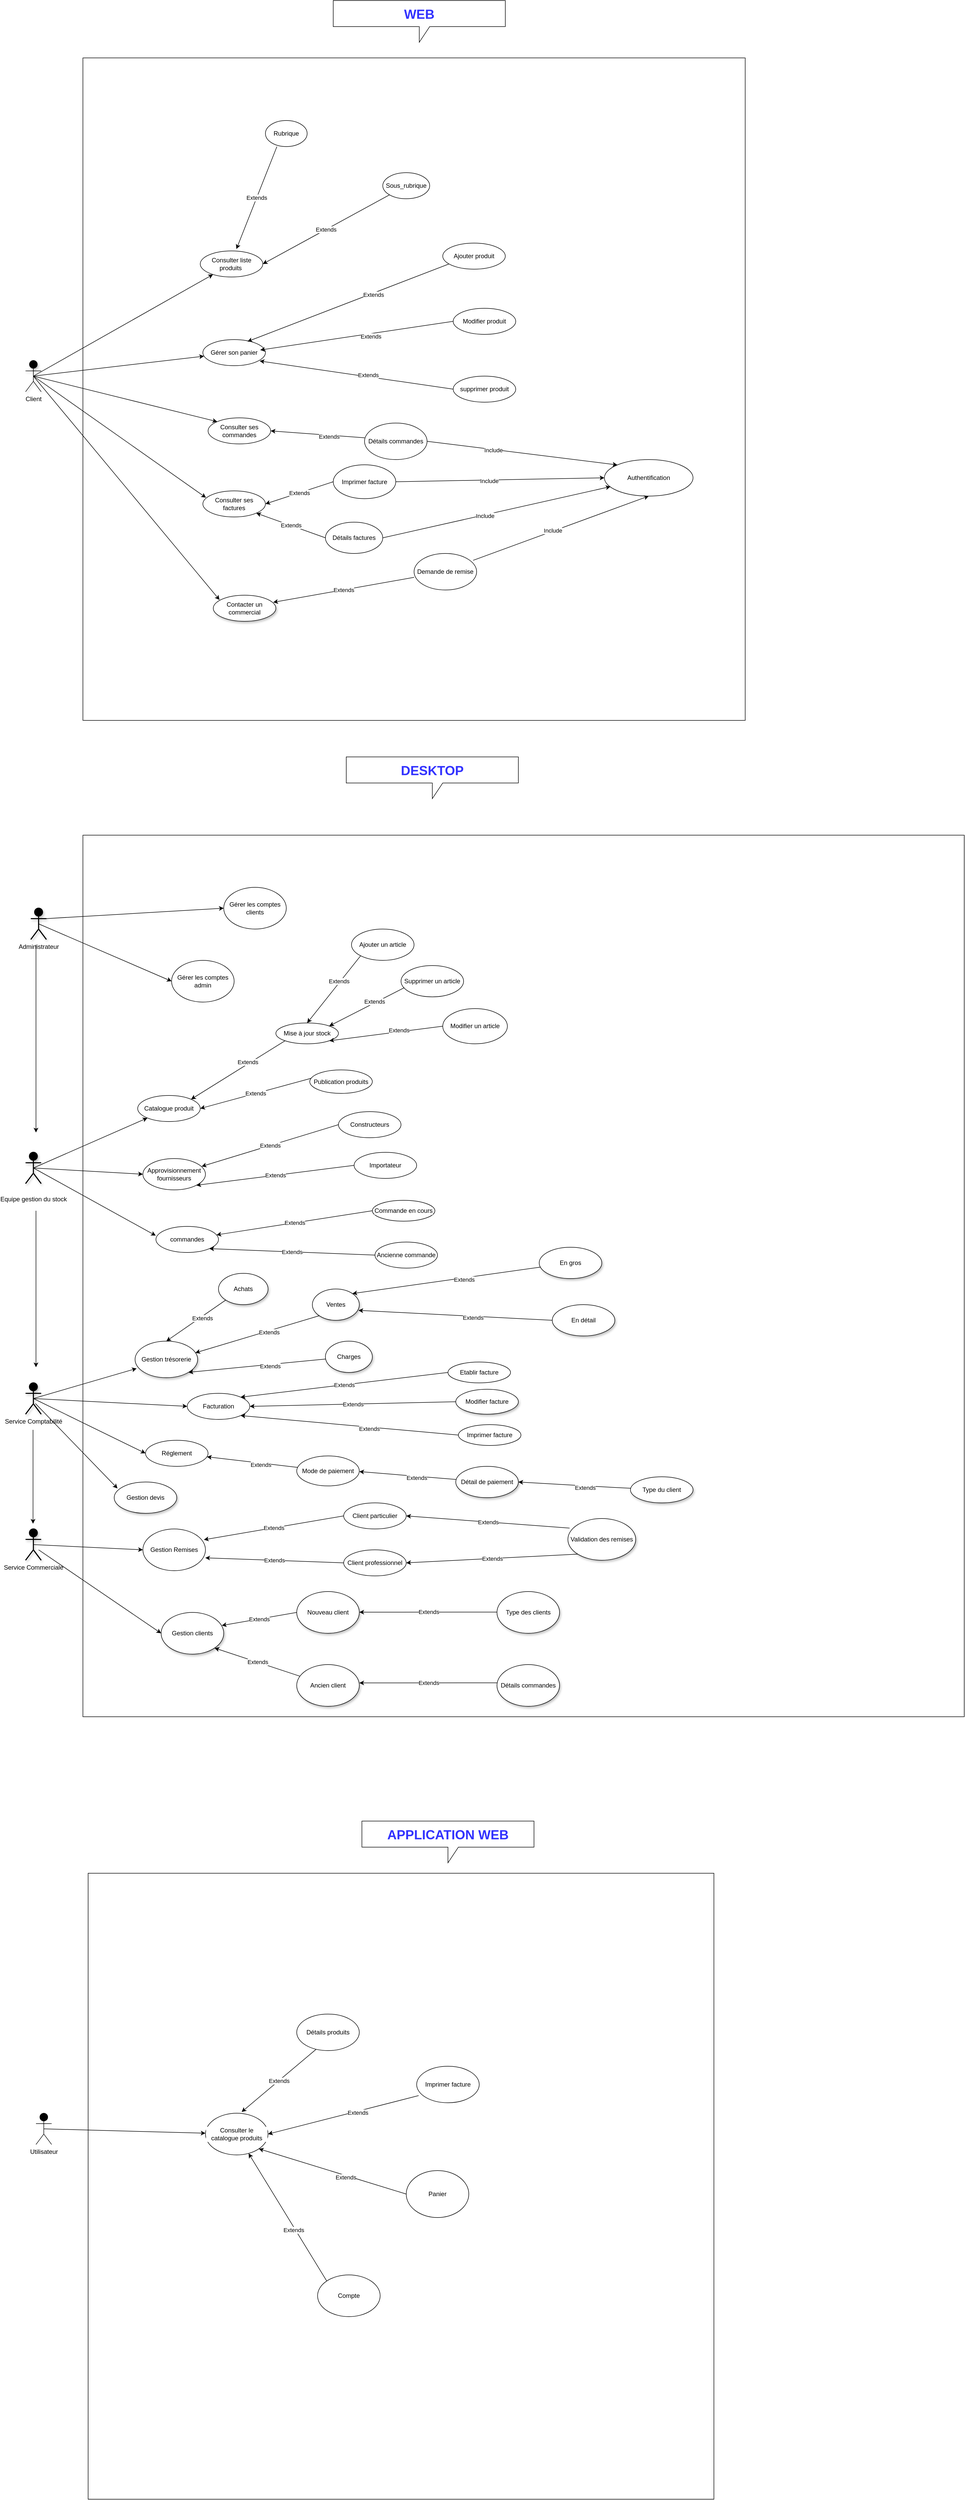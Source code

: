 <mxfile version="14.6.13" type="device" pages="3"><diagram id="eyo06-VZcMLE5IxvjzxE" name="Diagramme_FilRouge_Web"><mxGraphModel dx="1448" dy="1075" grid="1" gridSize="10" guides="1" tooltips="1" connect="1" arrows="1" fold="1" page="1" pageScale="1" pageWidth="827" pageHeight="1169" background="#ffffff" math="0" shadow="0"><root><mxCell id="0"/><mxCell id="1" parent="0"/><mxCell id="WjWIhfO9YvOFxQ8a4vLn-3" value="" style="whiteSpace=wrap;html=1;aspect=fixed;" parent="1" vertex="1"><mxGeometry x="370" y="1670" width="1690" height="1690" as="geometry"/></mxCell><mxCell id="s6wx5wbJTWEzgwpvt1vJ-2" value="Equipe gestion du stock" style="shape=umlActor;verticalLabelPosition=bottom;verticalAlign=middle;outlineConnect=0;shadow=1;labelBackgroundColor=#ffffff;html=1;fillColor=#000000;strokeWidth=2;" parent="1" vertex="1"><mxGeometry x="260" y="2278" width="30" height="60" as="geometry"/></mxCell><mxCell id="s6wx5wbJTWEzgwpvt1vJ-4" value="Approvisionnement&lt;br&gt;fournisseurs" style="ellipse;whiteSpace=wrap;labelBackgroundColor=#ffffff;html=1;verticalAlign=middle;" parent="1" vertex="1"><mxGeometry x="485" y="2290" width="120" height="60" as="geometry"/></mxCell><mxCell id="s6wx5wbJTWEzgwpvt1vJ-5" value="Client particulier" style="ellipse;whiteSpace=wrap;labelBackgroundColor=#ffffff;html=1;verticalAlign=middle;" parent="1" vertex="1"><mxGeometry x="870" y="2950" width="120" height="50" as="geometry"/></mxCell><mxCell id="s6wx5wbJTWEzgwpvt1vJ-6" value="commandes" style="ellipse;whiteSpace=wrap;labelBackgroundColor=#ffffff;html=1;verticalAlign=middle;" parent="1" vertex="1"><mxGeometry x="510" y="2420" width="120" height="50" as="geometry"/></mxCell><mxCell id="s6wx5wbJTWEzgwpvt1vJ-7" value="Catalogue produit" style="ellipse;whiteSpace=wrap;labelBackgroundColor=#ffffff;html=1;verticalAlign=middle;" parent="1" vertex="1"><mxGeometry x="475" y="2169" width="120" height="50" as="geometry"/></mxCell><mxCell id="s6wx5wbJTWEzgwpvt1vJ-10" value="Publication produits" style="ellipse;whiteSpace=wrap;labelBackgroundColor=#ffffff;html=1;verticalAlign=middle;" parent="1" vertex="1"><mxGeometry x="805" y="2120" width="120" height="45" as="geometry"/></mxCell><mxCell id="s6wx5wbJTWEzgwpvt1vJ-11" value="Client professionnel" style="ellipse;whiteSpace=wrap;labelBackgroundColor=#ffffff;html=1;verticalAlign=middle;" parent="1" vertex="1"><mxGeometry x="870" y="3040" width="120" height="50" as="geometry"/></mxCell><mxCell id="s6wx5wbJTWEzgwpvt1vJ-12" value="Commande en cours" style="ellipse;whiteSpace=wrap;labelBackgroundColor=#ffffff;html=1;verticalAlign=middle;" parent="1" vertex="1"><mxGeometry x="925" y="2370" width="120" height="40" as="geometry"/></mxCell><mxCell id="s6wx5wbJTWEzgwpvt1vJ-13" value="Ancienne commande" style="ellipse;whiteSpace=wrap;labelBackgroundColor=#ffffff;html=1;verticalAlign=middle;" parent="1" vertex="1"><mxGeometry x="930" y="2450" width="120" height="50" as="geometry"/></mxCell><mxCell id="s6wx5wbJTWEzgwpvt1vJ-14" value="" style="endArrow=classic;labelBackgroundColor=#ffffff;html=1;verticalAlign=middle;exitX=0.5;exitY=0.5;exitDx=0;exitDy=0;exitPerimeter=0;entryX=0;entryY=0.5;entryDx=0;entryDy=0;" parent="1" source="WjWIhfO9YvOFxQ8a4vLn-5" target="g2LVvGqEoJ4WBqipcV4Q-82" edge="1"><mxGeometry width="50" height="50" relative="1" as="geometry"><mxPoint x="490" y="3000" as="sourcePoint"/><mxPoint x="510" y="3080" as="targetPoint"/></mxGeometry></mxCell><mxCell id="s6wx5wbJTWEzgwpvt1vJ-15" value="" style="endArrow=classic;exitX=0.5;exitY=0.5;exitDx=0;exitDy=0;exitPerimeter=0;labelBackgroundColor=#ffffff;html=1;verticalAlign=middle;" parent="1" source="s6wx5wbJTWEzgwpvt1vJ-2" target="s6wx5wbJTWEzgwpvt1vJ-7" edge="1"><mxGeometry width="50" height="50" relative="1" as="geometry"><mxPoint x="510" y="2504" as="sourcePoint"/><mxPoint x="387.371" y="2213.63" as="targetPoint"/></mxGeometry></mxCell><mxCell id="s6wx5wbJTWEzgwpvt1vJ-19" value="Extends" style="endArrow=classic;exitX=0;exitY=0.5;exitDx=0;exitDy=0;labelBackgroundColor=#ffffff;html=1;verticalAlign=middle;" parent="1" source="s6wx5wbJTWEzgwpvt1vJ-12" target="s6wx5wbJTWEzgwpvt1vJ-6" edge="1"><mxGeometry width="50" height="50" relative="1" as="geometry"><mxPoint x="510" y="2504" as="sourcePoint"/><mxPoint x="640" y="2299" as="targetPoint"/></mxGeometry></mxCell><mxCell id="s6wx5wbJTWEzgwpvt1vJ-20" value="Extends" style="endArrow=classic;entryX=1;entryY=1;entryDx=0;entryDy=0;exitX=0;exitY=0.5;exitDx=0;exitDy=0;labelBackgroundColor=#ffffff;html=1;verticalAlign=middle;" parent="1" source="s6wx5wbJTWEzgwpvt1vJ-13" target="s6wx5wbJTWEzgwpvt1vJ-6" edge="1"><mxGeometry width="50" height="50" relative="1" as="geometry"><mxPoint x="660" y="2374" as="sourcePoint"/><mxPoint x="660" y="2374" as="targetPoint"/></mxGeometry></mxCell><mxCell id="s6wx5wbJTWEzgwpvt1vJ-1" value="" style="whiteSpace=wrap;html=1;aspect=fixed;fillColor=#FFFFFF;" parent="1" vertex="1"><mxGeometry x="370" y="180" width="1270" height="1270" as="geometry"/></mxCell><mxCell id="s6wx5wbJTWEzgwpvt1vJ-24" value="Mise à jour stock" style="ellipse;whiteSpace=wrap;labelBackgroundColor=#ffffff;html=1;verticalAlign=middle;" parent="1" vertex="1"><mxGeometry x="740" y="2030" width="120" height="40" as="geometry"/></mxCell><mxCell id="s6wx5wbJTWEzgwpvt1vJ-25" value="" style="endArrow=classic;exitX=0;exitY=1;exitDx=0;exitDy=0;entryX=1;entryY=0;entryDx=0;entryDy=0;labelBackgroundColor=#ffffff;html=1;verticalAlign=middle;" parent="1" source="s6wx5wbJTWEzgwpvt1vJ-24" target="s6wx5wbJTWEzgwpvt1vJ-7" edge="1"><mxGeometry width="50" height="50" relative="1" as="geometry"><mxPoint x="510" y="2504" as="sourcePoint"/><mxPoint x="560" y="2454" as="targetPoint"/></mxGeometry></mxCell><mxCell id="xc4ZuRkKqL9RIBJwRwmo-14" value="Extends" style="edgeLabel;align=center;verticalAlign=middle;resizable=0;points=[];labelBackgroundColor=#ffffff;html=1;" parent="s6wx5wbJTWEzgwpvt1vJ-25" vertex="1" connectable="0"><mxGeometry x="-0.223" y="-3" relative="1" as="geometry"><mxPoint as="offset"/></mxGeometry></mxCell><mxCell id="s6wx5wbJTWEzgwpvt1vJ-3" value="Client" style="shape=umlActor;verticalLabelPosition=bottom;verticalAlign=top;html=1;outlineConnect=0;shadow=1;sketch=0;fillColor=#000000;" parent="1" vertex="1"><mxGeometry x="260" y="760" width="30" height="60" as="geometry"/></mxCell><mxCell id="s6wx5wbJTWEzgwpvt1vJ-26" value="Extends" style="endArrow=classic;exitX=0.025;exitY=0.356;exitDx=0;exitDy=0;exitPerimeter=0;entryX=1;entryY=0.5;entryDx=0;entryDy=0;labelBackgroundColor=#ffffff;html=1;verticalAlign=middle;" parent="1" source="s6wx5wbJTWEzgwpvt1vJ-10" target="s6wx5wbJTWEzgwpvt1vJ-7" edge="1"><mxGeometry width="50" height="50" relative="1" as="geometry"><mxPoint x="510" y="2504" as="sourcePoint"/><mxPoint x="640" y="2194" as="targetPoint"/></mxGeometry></mxCell><mxCell id="s6wx5wbJTWEzgwpvt1vJ-23" value="Consulter liste produits&amp;nbsp;" style="ellipse;whiteSpace=wrap;html=1;" parent="1" vertex="1"><mxGeometry x="595" y="550" width="120" height="50" as="geometry"/></mxCell><mxCell id="s6wx5wbJTWEzgwpvt1vJ-42" value="Facturation" style="ellipse;whiteSpace=wrap;labelBackgroundColor=#ffffff;html=1;verticalAlign=middle;" parent="1" vertex="1"><mxGeometry x="570" y="2740" width="120" height="50" as="geometry"/></mxCell><mxCell id="s6wx5wbJTWEzgwpvt1vJ-43" value="Réglement" style="ellipse;whiteSpace=wrap;labelBackgroundColor=#ffffff;html=1;" parent="1" vertex="1"><mxGeometry x="490" y="2830" width="120" height="50" as="geometry"/></mxCell><mxCell id="s6wx5wbJTWEzgwpvt1vJ-44" value="" style="endArrow=classic;entryX=0;entryY=0.5;entryDx=0;entryDy=0;labelBackgroundColor=#ffffff;html=1;verticalAlign=middle;exitX=0.5;exitY=0.5;exitDx=0;exitDy=0;exitPerimeter=0;" parent="1" source="WjWIhfO9YvOFxQ8a4vLn-6" target="s6wx5wbJTWEzgwpvt1vJ-42" edge="1"><mxGeometry width="50" height="50" relative="1" as="geometry"><mxPoint x="500" y="2360" as="sourcePoint"/><mxPoint x="460.96" y="2708" as="targetPoint"/></mxGeometry></mxCell><mxCell id="s6wx5wbJTWEzgwpvt1vJ-27" value="" style="endArrow=classic;html=1;exitX=0.5;exitY=0.5;exitDx=0;exitDy=0;exitPerimeter=0;" parent="1" source="s6wx5wbJTWEzgwpvt1vJ-3" target="s6wx5wbJTWEzgwpvt1vJ-23" edge="1"><mxGeometry width="50" height="50" relative="1" as="geometry"><mxPoint x="610" y="100" as="sourcePoint"/><mxPoint x="660" y="50" as="targetPoint"/></mxGeometry></mxCell><mxCell id="Fwuj_Eh_XFunmU8EeQyp-1" value="Constructeurs" style="ellipse;whiteSpace=wrap;labelBackgroundColor=#ffffff;html=1;verticalAlign=middle;" parent="1" vertex="1"><mxGeometry x="860" y="2200" width="120" height="50" as="geometry"/></mxCell><mxCell id="Fwuj_Eh_XFunmU8EeQyp-2" value="Importateur" style="ellipse;whiteSpace=wrap;labelBackgroundColor=#ffffff;html=1;verticalAlign=middle;" parent="1" vertex="1"><mxGeometry x="890" y="2278" width="120" height="50" as="geometry"/></mxCell><mxCell id="Fwuj_Eh_XFunmU8EeQyp-3" value="Extends" style="endArrow=classic;exitX=0;exitY=0.5;exitDx=0;exitDy=0;labelBackgroundColor=#ffffff;html=1;verticalAlign=middle;entryX=0.939;entryY=0.25;entryDx=0;entryDy=0;entryPerimeter=0;" parent="1" source="Fwuj_Eh_XFunmU8EeQyp-1" target="s6wx5wbJTWEzgwpvt1vJ-4" edge="1"><mxGeometry width="50" height="50" relative="1" as="geometry"><mxPoint x="820" y="2474" as="sourcePoint"/><mxPoint x="580" y="2340" as="targetPoint"/></mxGeometry></mxCell><mxCell id="Fwuj_Eh_XFunmU8EeQyp-4" value="Extends" style="endArrow=classic;exitX=0;exitY=0.5;exitDx=0;exitDy=0;entryX=1;entryY=1;entryDx=0;entryDy=0;labelBackgroundColor=#ffffff;html=1;verticalAlign=middle;" parent="1" source="Fwuj_Eh_XFunmU8EeQyp-2" target="s6wx5wbJTWEzgwpvt1vJ-4" edge="1"><mxGeometry width="50" height="50" relative="1" as="geometry"><mxPoint x="820" y="2474" as="sourcePoint"/><mxPoint x="870" y="2424" as="targetPoint"/></mxGeometry></mxCell><mxCell id="s6wx5wbJTWEzgwpvt1vJ-29" value="Authentification" style="ellipse;whiteSpace=wrap;html=1;" parent="1" vertex="1"><mxGeometry x="1370" y="950" width="170" height="70" as="geometry"/></mxCell><mxCell id="xc4ZuRkKqL9RIBJwRwmo-1" value="Gérer son panier" style="ellipse;whiteSpace=wrap;html=1;" parent="1" vertex="1"><mxGeometry x="600" y="720" width="120" height="50" as="geometry"/></mxCell><mxCell id="xc4ZuRkKqL9RIBJwRwmo-2" value="Consulter ses commandes" style="ellipse;whiteSpace=wrap;html=1;" parent="1" vertex="1"><mxGeometry x="610" y="870" width="120" height="50" as="geometry"/></mxCell><mxCell id="xc4ZuRkKqL9RIBJwRwmo-3" value="Consulter ses factures" style="ellipse;whiteSpace=wrap;html=1;" parent="1" vertex="1"><mxGeometry x="600" y="1010" width="120" height="50" as="geometry"/></mxCell><mxCell id="xc4ZuRkKqL9RIBJwRwmo-5" value="Sous_rubrique" style="ellipse;whiteSpace=wrap;html=1;" parent="1" vertex="1"><mxGeometry x="945" y="400" width="90" height="50" as="geometry"/></mxCell><mxCell id="AjMKoiX1WkvMwshDXpEL-3" value="Etablir facture" style="ellipse;whiteSpace=wrap;fillColor=#FFFFFF;labelBackgroundColor=#ffffff;html=1;verticalAlign=middle;" parent="1" vertex="1"><mxGeometry x="1070" y="2680" width="120" height="40" as="geometry"/></mxCell><mxCell id="AjMKoiX1WkvMwshDXpEL-4" value="Imprimer facture" style="ellipse;whiteSpace=wrap;fillColor=#FFFFFF;labelBackgroundColor=#ffffff;html=1;verticalAlign=middle;" parent="1" vertex="1"><mxGeometry x="1090" y="2800" width="120" height="40" as="geometry"/></mxCell><mxCell id="xc4ZuRkKqL9RIBJwRwmo-6" value="Rubrique" style="ellipse;whiteSpace=wrap;html=1;" parent="1" vertex="1"><mxGeometry x="720" y="300" width="80" height="50" as="geometry"/></mxCell><mxCell id="AjMKoiX1WkvMwshDXpEL-7" value="Extends" style="endArrow=classic;exitX=0;exitY=0.5;exitDx=0;exitDy=0;labelBackgroundColor=#ffffff;html=1;verticalAlign=middle;entryX=1;entryY=0;entryDx=0;entryDy=0;" parent="1" source="AjMKoiX1WkvMwshDXpEL-3" target="s6wx5wbJTWEzgwpvt1vJ-42" edge="1"><mxGeometry width="50" height="50" relative="1" as="geometry"><mxPoint x="960" y="2428.79" as="sourcePoint"/><mxPoint x="760" y="2420" as="targetPoint"/></mxGeometry></mxCell><mxCell id="AjMKoiX1WkvMwshDXpEL-8" value="" style="endArrow=classic;entryX=1;entryY=1;entryDx=0;entryDy=0;exitX=0;exitY=0.5;exitDx=0;exitDy=0;labelBackgroundColor=#ffffff;html=1;verticalAlign=middle;" parent="1" source="AjMKoiX1WkvMwshDXpEL-4" target="s6wx5wbJTWEzgwpvt1vJ-42" edge="1"><mxGeometry width="50" height="50" relative="1" as="geometry"><mxPoint x="696.999" y="2450.0" as="sourcePoint"/><mxPoint x="486.9" y="2453.91" as="targetPoint"/></mxGeometry></mxCell><mxCell id="AjMKoiX1WkvMwshDXpEL-9" value="Extends" style="edgeLabel;align=center;verticalAlign=middle;resizable=0;points=[];labelBackgroundColor=#ffffff;html=1;" parent="AjMKoiX1WkvMwshDXpEL-8" vertex="1" connectable="0"><mxGeometry x="-0.183" y="3" relative="1" as="geometry"><mxPoint as="offset"/></mxGeometry></mxCell><mxCell id="xc4ZuRkKqL9RIBJwRwmo-7" value="Extends" style="endArrow=classic;html=1;entryX=1;entryY=0.5;entryDx=0;entryDy=0;" parent="1" source="xc4ZuRkKqL9RIBJwRwmo-5" target="s6wx5wbJTWEzgwpvt1vJ-23" edge="1"><mxGeometry width="50" height="50" relative="1" as="geometry"><mxPoint x="750" y="300" as="sourcePoint"/><mxPoint x="800" y="250" as="targetPoint"/><Array as="points"/></mxGeometry></mxCell><mxCell id="xc4ZuRkKqL9RIBJwRwmo-8" value="Extends" style="endArrow=classic;html=1;exitX=0.275;exitY=1;exitDx=0;exitDy=0;entryX=0.578;entryY=-0.073;entryDx=0;entryDy=0;exitPerimeter=0;entryPerimeter=0;" parent="1" source="xc4ZuRkKqL9RIBJwRwmo-6" target="s6wx5wbJTWEzgwpvt1vJ-23" edge="1"><mxGeometry width="50" height="50" relative="1" as="geometry"><mxPoint x="750" y="300" as="sourcePoint"/><mxPoint x="565" y="280" as="targetPoint"/><Array as="points"/></mxGeometry></mxCell><mxCell id="xc4ZuRkKqL9RIBJwRwmo-17" value="" style="endArrow=classic;html=1;exitX=0.5;exitY=0.5;exitDx=0;exitDy=0;exitPerimeter=0;" parent="1" source="s6wx5wbJTWEzgwpvt1vJ-3" target="xc4ZuRkKqL9RIBJwRwmo-1" edge="1"><mxGeometry width="50" height="50" relative="1" as="geometry"><mxPoint x="750" y="300" as="sourcePoint"/><mxPoint x="800" y="250" as="targetPoint"/></mxGeometry></mxCell><mxCell id="xc4ZuRkKqL9RIBJwRwmo-18" value="" style="endArrow=classic;html=1;exitX=0.5;exitY=0.5;exitDx=0;exitDy=0;exitPerimeter=0;entryX=0;entryY=0;entryDx=0;entryDy=0;" parent="1" source="s6wx5wbJTWEzgwpvt1vJ-3" target="xc4ZuRkKqL9RIBJwRwmo-2" edge="1"><mxGeometry width="50" height="50" relative="1" as="geometry"><mxPoint x="750" y="300" as="sourcePoint"/><mxPoint x="800" y="250" as="targetPoint"/></mxGeometry></mxCell><mxCell id="xc4ZuRkKqL9RIBJwRwmo-19" value="" style="endArrow=classic;html=1;entryX=0.05;entryY=0.26;entryDx=0;entryDy=0;entryPerimeter=0;exitX=0.5;exitY=0.5;exitDx=0;exitDy=0;exitPerimeter=0;" parent="1" source="s6wx5wbJTWEzgwpvt1vJ-3" target="xc4ZuRkKqL9RIBJwRwmo-3" edge="1"><mxGeometry width="50" height="50" relative="1" as="geometry"><mxPoint x="750" y="300" as="sourcePoint"/><mxPoint x="800" y="250" as="targetPoint"/></mxGeometry></mxCell><mxCell id="xc4ZuRkKqL9RIBJwRwmo-21" value="" style="endArrow=classic;html=1;entryX=0;entryY=0;entryDx=0;entryDy=0;exitX=1;exitY=0.5;exitDx=0;exitDy=0;" parent="1" source="WjWIhfO9YvOFxQ8a4vLn-20" target="s6wx5wbJTWEzgwpvt1vJ-29" edge="1"><mxGeometry width="50" height="50" relative="1" as="geometry"><mxPoint x="940" y="820" as="sourcePoint"/><mxPoint x="1050" y="404" as="targetPoint"/></mxGeometry></mxCell><mxCell id="xc4ZuRkKqL9RIBJwRwmo-24" value="Include" style="edgeLabel;html=1;align=center;verticalAlign=middle;resizable=0;points=[];" parent="xc4ZuRkKqL9RIBJwRwmo-21" vertex="1" connectable="0"><mxGeometry x="-0.304" y="-1" relative="1" as="geometry"><mxPoint as="offset"/></mxGeometry></mxCell><mxCell id="xc4ZuRkKqL9RIBJwRwmo-22" value="" style="endArrow=classic;html=1;exitX=1;exitY=0.5;exitDx=0;exitDy=0;entryX=0;entryY=0.5;entryDx=0;entryDy=0;" parent="1" source="AjMKoiX1WkvMwshDXpEL-1" target="s6wx5wbJTWEzgwpvt1vJ-29" edge="1"><mxGeometry width="50" height="50" relative="1" as="geometry"><mxPoint x="750" y="300" as="sourcePoint"/><mxPoint x="1370" y="1100" as="targetPoint"/><Array as="points"/></mxGeometry></mxCell><mxCell id="xc4ZuRkKqL9RIBJwRwmo-25" value="Include" style="edgeLabel;html=1;align=center;verticalAlign=middle;resizable=0;points=[];" parent="xc4ZuRkKqL9RIBJwRwmo-22" vertex="1" connectable="0"><mxGeometry x="-0.107" y="-2" relative="1" as="geometry"><mxPoint as="offset"/></mxGeometry></mxCell><mxCell id="xc4ZuRkKqL9RIBJwRwmo-26" value="Contacter un commercial" style="ellipse;whiteSpace=wrap;html=1;shadow=1;sketch=0;fillColor=#FFFFFF;" parent="1" vertex="1"><mxGeometry x="620" y="1210" width="120" height="50" as="geometry"/></mxCell><mxCell id="xc4ZuRkKqL9RIBJwRwmo-27" value="" style="endArrow=classic;html=1;entryX=0.1;entryY=0.18;entryDx=0;entryDy=0;entryPerimeter=0;exitX=0.5;exitY=0.5;exitDx=0;exitDy=0;exitPerimeter=0;" parent="1" source="s6wx5wbJTWEzgwpvt1vJ-3" target="xc4ZuRkKqL9RIBJwRwmo-26" edge="1"><mxGeometry width="50" height="50" relative="1" as="geometry"><mxPoint x="750" y="290" as="sourcePoint"/><mxPoint x="800" y="240" as="targetPoint"/></mxGeometry></mxCell><mxCell id="xc4ZuRkKqL9RIBJwRwmo-28" value="" style="endArrow=classic;html=1;entryX=0.5;entryY=1;entryDx=0;entryDy=0;entryPerimeter=0;exitX=0.944;exitY=0.188;exitDx=0;exitDy=0;exitPerimeter=0;" parent="1" source="g2LVvGqEoJ4WBqipcV4Q-1" target="s6wx5wbJTWEzgwpvt1vJ-29" edge="1"><mxGeometry width="50" height="50" relative="1" as="geometry"><mxPoint x="1090" y="1130" as="sourcePoint"/><mxPoint x="1080" y="400" as="targetPoint"/></mxGeometry></mxCell><mxCell id="xc4ZuRkKqL9RIBJwRwmo-29" value="Include" style="edgeLabel;html=1;align=center;verticalAlign=middle;resizable=0;points=[];" parent="xc4ZuRkKqL9RIBJwRwmo-28" vertex="1" connectable="0"><mxGeometry x="-0.09" y="2" relative="1" as="geometry"><mxPoint as="offset"/></mxGeometry></mxCell><mxCell id="verHkVT8zJAbContyXjS-1" value="" style="endArrow=classic;html=1;exitX=0.1;exitY=0.8;exitDx=0;exitDy=0;exitPerimeter=0;entryX=0.714;entryY=0.073;entryDx=0;entryDy=0;entryPerimeter=0;" parent="1" source="verHkVT8zJAbContyXjS-2" target="xc4ZuRkKqL9RIBJwRwmo-1" edge="1"><mxGeometry width="50" height="50" relative="1" as="geometry"><mxPoint x="920" y="730" as="sourcePoint"/><mxPoint x="840" y="750" as="targetPoint"/></mxGeometry></mxCell><mxCell id="WjWIhfO9YvOFxQ8a4vLn-17" value="Extends" style="edgeLabel;html=1;align=center;verticalAlign=middle;resizable=0;points=[];" parent="verHkVT8zJAbContyXjS-1" vertex="1" connectable="0"><mxGeometry x="-0.245" y="3" relative="1" as="geometry"><mxPoint as="offset"/></mxGeometry></mxCell><mxCell id="verHkVT8zJAbContyXjS-2" value="Ajouter produit" style="ellipse;whiteSpace=wrap;html=1;fillColor=#FFFFFF;" parent="1" vertex="1"><mxGeometry x="1060" y="535" width="120" height="50" as="geometry"/></mxCell><mxCell id="verHkVT8zJAbContyXjS-3" value="supprimer produit" style="ellipse;whiteSpace=wrap;html=1;fillColor=#FFFFFF;" parent="1" vertex="1"><mxGeometry x="1080" y="790" width="120" height="50" as="geometry"/></mxCell><mxCell id="verHkVT8zJAbContyXjS-4" value="" style="endArrow=classic;html=1;exitX=0;exitY=0.5;exitDx=0;exitDy=0;entryX=0.908;entryY=0.82;entryDx=0;entryDy=0;entryPerimeter=0;" parent="1" source="verHkVT8zJAbContyXjS-3" target="xc4ZuRkKqL9RIBJwRwmo-1" edge="1"><mxGeometry width="50" height="50" relative="1" as="geometry"><mxPoint x="902" y="540" as="sourcePoint"/><mxPoint x="761.04" y="627" as="targetPoint"/></mxGeometry></mxCell><mxCell id="WjWIhfO9YvOFxQ8a4vLn-19" value="Extends" style="edgeLabel;html=1;align=center;verticalAlign=middle;resizable=0;points=[];" parent="verHkVT8zJAbContyXjS-4" vertex="1" connectable="0"><mxGeometry x="-0.116" y="-3" relative="1" as="geometry"><mxPoint as="offset"/></mxGeometry></mxCell><mxCell id="AjMKoiX1WkvMwshDXpEL-1" value="Imprimer facture" style="ellipse;whiteSpace=wrap;html=1;fillColor=#FFFFFF;" parent="1" vertex="1"><mxGeometry x="850" y="960" width="120" height="65" as="geometry"/></mxCell><mxCell id="AjMKoiX1WkvMwshDXpEL-2" value="Extends" style="endArrow=classic;html=1;entryX=1;entryY=0.5;entryDx=0;entryDy=0;exitX=0;exitY=0.5;exitDx=0;exitDy=0;" parent="1" source="AjMKoiX1WkvMwshDXpEL-1" target="xc4ZuRkKqL9RIBJwRwmo-3" edge="1"><mxGeometry width="50" height="50" relative="1" as="geometry"><mxPoint x="810" y="780" as="sourcePoint"/><mxPoint x="640" y="876.39" as="targetPoint"/><Array as="points"/></mxGeometry></mxCell><mxCell id="WjWIhfO9YvOFxQ8a4vLn-5" value="Service Commerciale" style="shape=umlActor;verticalLabelPosition=bottom;verticalAlign=top;html=1;outlineConnect=0;shadow=1;labelBackgroundColor=#ffffff;fillColor=#000000;gradientColor=none;strokeWidth=2;" parent="1" vertex="1"><mxGeometry x="260" y="3000" width="30" height="60" as="geometry"/></mxCell><mxCell id="WjWIhfO9YvOFxQ8a4vLn-6" value="Service Comptabilité" style="shape=umlActor;verticalLabelPosition=bottom;verticalAlign=top;html=1;outlineConnect=0;shadow=1;labelBackgroundColor=#ffffff;fillColor=#000000;gradientColor=none;strokeWidth=2;" parent="1" vertex="1"><mxGeometry x="260" y="2720" width="30" height="60" as="geometry"/></mxCell><mxCell id="WjWIhfO9YvOFxQ8a4vLn-8" value="" style="endArrow=classic;entryX=0;entryY=0.5;entryDx=0;entryDy=0;labelBackgroundColor=#ffffff;html=1;verticalAlign=middle;exitX=0.5;exitY=0.5;exitDx=0;exitDy=0;exitPerimeter=0;" parent="1" source="WjWIhfO9YvOFxQ8a4vLn-6" target="s6wx5wbJTWEzgwpvt1vJ-43" edge="1"><mxGeometry width="50" height="50" relative="1" as="geometry"><mxPoint x="250.5" y="2726.453" as="sourcePoint"/><mxPoint x="595" y="2645" as="targetPoint"/></mxGeometry></mxCell><mxCell id="WjWIhfO9YvOFxQ8a4vLn-12" value="" style="endArrow=classic;labelBackgroundColor=#ffffff;html=1;verticalAlign=middle;entryX=0;entryY=0.5;entryDx=0;entryDy=0;exitX=0.5;exitY=0.5;exitDx=0;exitDy=0;exitPerimeter=0;" parent="1" source="s6wx5wbJTWEzgwpvt1vJ-2" target="s6wx5wbJTWEzgwpvt1vJ-4" edge="1"><mxGeometry width="50" height="50" relative="1" as="geometry"><mxPoint x="260" y="2394" as="sourcePoint"/><mxPoint x="500" y="2370" as="targetPoint"/></mxGeometry></mxCell><mxCell id="WjWIhfO9YvOFxQ8a4vLn-13" value="" style="endArrow=classic;labelBackgroundColor=#ffffff;html=1;verticalAlign=middle;entryX=-0.003;entryY=0.353;entryDx=0;entryDy=0;entryPerimeter=0;exitX=0.5;exitY=0.5;exitDx=0;exitDy=0;exitPerimeter=0;" parent="1" source="s6wx5wbJTWEzgwpvt1vJ-2" target="s6wx5wbJTWEzgwpvt1vJ-6" edge="1"><mxGeometry width="50" height="50" relative="1" as="geometry"><mxPoint x="270" y="2404" as="sourcePoint"/><mxPoint x="600" y="2234" as="targetPoint"/></mxGeometry></mxCell><mxCell id="WjWIhfO9YvOFxQ8a4vLn-14" value="&lt;font style=&quot;font-size: 25px&quot; color=&quot;#3333ff&quot;&gt;&lt;b&gt;WEB&lt;/b&gt;&lt;/font&gt;" style="shape=callout;whiteSpace=wrap;html=1;perimeter=calloutPerimeter;shadow=0;labelBackgroundColor=#ffffff;strokeColor=#000000;gradientColor=none;fillColor=#FFFFFF;" parent="1" vertex="1"><mxGeometry x="850" y="70" width="330" height="80" as="geometry"/></mxCell><mxCell id="WjWIhfO9YvOFxQ8a4vLn-15" value="Modifier produit" style="ellipse;whiteSpace=wrap;html=1;shadow=0;labelBackgroundColor=#ffffff;strokeColor=#000000;fillColor=#FFFFFF;gradientColor=none;" parent="1" vertex="1"><mxGeometry x="1080" y="660" width="120" height="50" as="geometry"/></mxCell><mxCell id="WjWIhfO9YvOFxQ8a4vLn-16" value="" style="endArrow=classic;html=1;exitX=0;exitY=0.5;exitDx=0;exitDy=0;" parent="1" source="WjWIhfO9YvOFxQ8a4vLn-15" edge="1"><mxGeometry width="50" height="50" relative="1" as="geometry"><mxPoint x="902" y="550" as="sourcePoint"/><mxPoint x="710" y="740" as="targetPoint"/></mxGeometry></mxCell><mxCell id="WjWIhfO9YvOFxQ8a4vLn-18" value="Extends" style="edgeLabel;html=1;align=center;verticalAlign=middle;resizable=0;points=[];" parent="WjWIhfO9YvOFxQ8a4vLn-16" vertex="1" connectable="0"><mxGeometry x="-0.14" y="5" relative="1" as="geometry"><mxPoint as="offset"/></mxGeometry></mxCell><mxCell id="WjWIhfO9YvOFxQ8a4vLn-20" value="Détails commandes" style="ellipse;whiteSpace=wrap;html=1;shadow=0;labelBackgroundColor=#ffffff;strokeColor=#000000;fillColor=#FFFFFF;gradientColor=none;" parent="1" vertex="1"><mxGeometry x="910" y="880" width="120" height="70" as="geometry"/></mxCell><mxCell id="WjWIhfO9YvOFxQ8a4vLn-21" value="" style="endArrow=classic;html=1;exitX=0.003;exitY=0.404;exitDx=0;exitDy=0;exitPerimeter=0;entryX=1;entryY=0.5;entryDx=0;entryDy=0;" parent="1" source="WjWIhfO9YvOFxQ8a4vLn-20" target="xc4ZuRkKqL9RIBJwRwmo-2" edge="1"><mxGeometry width="50" height="50" relative="1" as="geometry"><mxPoint x="908.72" y="690" as="sourcePoint"/><mxPoint x="680" y="895" as="targetPoint"/></mxGeometry></mxCell><mxCell id="WjWIhfO9YvOFxQ8a4vLn-22" value="Extends" style="edgeLabel;html=1;align=center;verticalAlign=middle;resizable=0;points=[];" parent="WjWIhfO9YvOFxQ8a4vLn-21" vertex="1" connectable="0"><mxGeometry x="-0.245" y="3" relative="1" as="geometry"><mxPoint as="offset"/></mxGeometry></mxCell><mxCell id="t_3lqN57bojp_yatR72v-1" value="&lt;font style=&quot;font-size: 25px&quot; color=&quot;#3333ff&quot;&gt;&lt;b&gt;DESKTOP&lt;/b&gt;&lt;/font&gt;" style="shape=callout;whiteSpace=wrap;html=1;perimeter=calloutPerimeter;shadow=0;labelBackgroundColor=#ffffff;strokeColor=#000000;gradientColor=none;fillColor=#FFFFFF;" parent="1" vertex="1"><mxGeometry x="875" y="1520" width="330" height="80" as="geometry"/></mxCell><mxCell id="t_3lqN57bojp_yatR72v-2" value="&lt;font style=&quot;font-size: 25px&quot; color=&quot;#3333ff&quot;&gt;&lt;b&gt;APPLICATION WEB&lt;/b&gt;&lt;/font&gt;" style="shape=callout;whiteSpace=wrap;html=1;perimeter=calloutPerimeter;shadow=0;labelBackgroundColor=#ffffff;strokeColor=#000000;gradientColor=none;fillColor=#FFFFFF;" parent="1" vertex="1"><mxGeometry x="905" y="3560" width="330" height="80" as="geometry"/></mxCell><mxCell id="t_3lqN57bojp_yatR72v-3" value="" style="whiteSpace=wrap;html=1;aspect=fixed;shadow=0;labelBackgroundColor=#ffffff;strokeColor=#000000;fillColor=#FFFFFF;gradientColor=none;" parent="1" vertex="1"><mxGeometry x="380" y="3660" width="1200" height="1200" as="geometry"/></mxCell><mxCell id="t_3lqN57bojp_yatR72v-6" value="" style="endArrow=classic;labelBackgroundColor=#ffffff;html=1;verticalAlign=middle;exitX=0.5;exitY=0.5;exitDx=0;exitDy=0;exitPerimeter=0;" parent="1" source="t_3lqN57bojp_yatR72v-17" target="t_3lqN57bojp_yatR72v-23" edge="1"><mxGeometry width="50" height="50" relative="1" as="geometry"><mxPoint x="569.5" y="3790" as="sourcePoint"/><mxPoint x="640" y="4160" as="targetPoint"/></mxGeometry></mxCell><mxCell id="t_3lqN57bojp_yatR72v-11" value="Imprimer facture" style="ellipse;whiteSpace=wrap;fillColor=#FFFFFF;labelBackgroundColor=#ffffff;html=1;verticalAlign=middle;" parent="1" vertex="1"><mxGeometry x="1010" y="4030" width="120" height="70" as="geometry"/></mxCell><mxCell id="t_3lqN57bojp_yatR72v-14" value="Extends" style="endArrow=classic;exitX=0.308;exitY=0.967;exitDx=0;exitDy=0;labelBackgroundColor=#ffffff;html=1;verticalAlign=middle;entryX=0.578;entryY=-0.029;entryDx=0;entryDy=0;exitPerimeter=0;entryPerimeter=0;" parent="1" source="t_3lqN57bojp_yatR72v-20" target="t_3lqN57bojp_yatR72v-23" edge="1"><mxGeometry width="50" height="50" relative="1" as="geometry"><mxPoint x="943.374" y="4035.692" as="sourcePoint"/><mxPoint x="663.996" y="4120.003" as="targetPoint"/></mxGeometry></mxCell><mxCell id="t_3lqN57bojp_yatR72v-15" value="" style="endArrow=classic;entryX=1;entryY=0.5;entryDx=0;entryDy=0;labelBackgroundColor=#ffffff;html=1;verticalAlign=middle;exitX=0.031;exitY=0.804;exitDx=0;exitDy=0;exitPerimeter=0;" parent="1" source="t_3lqN57bojp_yatR72v-11" target="t_3lqN57bojp_yatR72v-23" edge="1"><mxGeometry width="50" height="50" relative="1" as="geometry"><mxPoint x="1030" y="4050" as="sourcePoint"/><mxPoint x="787.696" y="4181.547" as="targetPoint"/></mxGeometry></mxCell><mxCell id="t_3lqN57bojp_yatR72v-16" value="Extends" style="edgeLabel;align=center;verticalAlign=middle;resizable=0;points=[];labelBackgroundColor=#ffffff;html=1;" parent="t_3lqN57bojp_yatR72v-15" vertex="1" connectable="0"><mxGeometry x="-0.183" y="3" relative="1" as="geometry"><mxPoint as="offset"/></mxGeometry></mxCell><mxCell id="t_3lqN57bojp_yatR72v-17" value="Utilisateur" style="shape=umlActor;verticalLabelPosition=bottom;verticalAlign=top;html=1;outlineConnect=0;shadow=0;labelBackgroundColor=#ffffff;fillColor=#000000;gradientColor=none;" parent="1" vertex="1"><mxGeometry x="280" y="4120" width="30" height="60" as="geometry"/></mxCell><mxCell id="t_3lqN57bojp_yatR72v-20" value="Détails produits" style="ellipse;whiteSpace=wrap;html=1;shadow=0;labelBackgroundColor=#ffffff;strokeColor=#000000;fillColor=#FFFFFF;gradientColor=none;" parent="1" vertex="1"><mxGeometry x="780" y="3930" width="120" height="70" as="geometry"/></mxCell><mxCell id="t_3lqN57bojp_yatR72v-21" value="Compte" style="ellipse;whiteSpace=wrap;html=1;shadow=0;labelBackgroundColor=#ffffff;strokeColor=#000000;fillColor=#FFFFFF;gradientColor=none;" parent="1" vertex="1"><mxGeometry x="820" y="4430" width="120" height="80" as="geometry"/></mxCell><mxCell id="t_3lqN57bojp_yatR72v-22" value="Panier" style="ellipse;whiteSpace=wrap;html=1;shadow=0;labelBackgroundColor=#ffffff;strokeColor=#000000;fillColor=#FFFFFF;gradientColor=none;" parent="1" vertex="1"><mxGeometry x="990" y="4230" width="120" height="90" as="geometry"/></mxCell><mxCell id="t_3lqN57bojp_yatR72v-23" value="Consulter le catalogue produits" style="ellipse;whiteSpace=wrap;html=1;shadow=0;labelBackgroundColor=#ffffff;strokeColor=#000000;fillColor=#FFFFFF;gradientColor=none;" parent="1" vertex="1"><mxGeometry x="605" y="4120" width="120" height="80" as="geometry"/></mxCell><mxCell id="t_3lqN57bojp_yatR72v-26" value="" style="endArrow=classic;labelBackgroundColor=#ffffff;html=1;verticalAlign=middle;exitX=0;exitY=0;exitDx=0;exitDy=0;" parent="1" source="t_3lqN57bojp_yatR72v-21" target="t_3lqN57bojp_yatR72v-23" edge="1"><mxGeometry width="50" height="50" relative="1" as="geometry"><mxPoint x="780.0" y="4240" as="sourcePoint"/><mxPoint x="481.28" y="4343.72" as="targetPoint"/></mxGeometry></mxCell><mxCell id="t_3lqN57bojp_yatR72v-27" value="Extends" style="edgeLabel;align=center;verticalAlign=middle;resizable=0;points=[];labelBackgroundColor=#ffffff;html=1;" parent="t_3lqN57bojp_yatR72v-26" vertex="1" connectable="0"><mxGeometry x="-0.183" y="3" relative="1" as="geometry"><mxPoint as="offset"/></mxGeometry></mxCell><mxCell id="t_3lqN57bojp_yatR72v-28" value="" style="endArrow=classic;entryX=1;entryY=1;entryDx=0;entryDy=0;labelBackgroundColor=#ffffff;html=1;verticalAlign=middle;exitX=0;exitY=0.5;exitDx=0;exitDy=0;" parent="1" source="t_3lqN57bojp_yatR72v-22" target="t_3lqN57bojp_yatR72v-23" edge="1"><mxGeometry width="50" height="50" relative="1" as="geometry"><mxPoint x="1043.72" y="4076.28" as="sourcePoint"/><mxPoint x="745" y="4180" as="targetPoint"/></mxGeometry></mxCell><mxCell id="t_3lqN57bojp_yatR72v-29" value="Extends" style="edgeLabel;align=center;verticalAlign=middle;resizable=0;points=[];labelBackgroundColor=#ffffff;html=1;" parent="t_3lqN57bojp_yatR72v-28" vertex="1" connectable="0"><mxGeometry x="-0.183" y="3" relative="1" as="geometry"><mxPoint as="offset"/></mxGeometry></mxCell><mxCell id="g2LVvGqEoJ4WBqipcV4Q-1" value="Demande de remise" style="ellipse;whiteSpace=wrap;html=1;shadow=0;labelBackgroundColor=#ffffff;strokeColor=#000000;fillColor=#FFFFFF;gradientColor=none;" parent="1" vertex="1"><mxGeometry x="1005" y="1130" width="120" height="70" as="geometry"/></mxCell><mxCell id="g2LVvGqEoJ4WBqipcV4Q-2" value="Extends" style="endArrow=classic;html=1;entryX=0.958;entryY=0.273;entryDx=0;entryDy=0;entryPerimeter=0;exitX=0;exitY=0.654;exitDx=0;exitDy=0;exitPerimeter=0;" parent="1" source="g2LVvGqEoJ4WBqipcV4Q-1" target="xc4ZuRkKqL9RIBJwRwmo-26" edge="1"><mxGeometry width="50" height="50" relative="1" as="geometry"><mxPoint x="870" y="1052.5" as="sourcePoint"/><mxPoint x="673" y="1039" as="targetPoint"/><Array as="points"/></mxGeometry></mxCell><mxCell id="g2LVvGqEoJ4WBqipcV4Q-3" value="Mode de paiement" style="ellipse;whiteSpace=wrap;html=1;shadow=0;labelBackgroundColor=#ffffff;strokeColor=#000000;fillColor=#FFFFFF;gradientColor=none;" parent="1" vertex="1"><mxGeometry x="780" y="2860" width="120" height="57.5" as="geometry"/></mxCell><mxCell id="g2LVvGqEoJ4WBqipcV4Q-5" value="" style="endArrow=classic;labelBackgroundColor=#ffffff;html=1;verticalAlign=middle;" parent="1" source="g2LVvGqEoJ4WBqipcV4Q-3" target="s6wx5wbJTWEzgwpvt1vJ-43" edge="1"><mxGeometry width="50" height="50" relative="1" as="geometry"><mxPoint x="1031.72" y="2991.34" as="sourcePoint"/><mxPoint x="705.003" y="2978.653" as="targetPoint"/></mxGeometry></mxCell><mxCell id="g2LVvGqEoJ4WBqipcV4Q-6" value="Extends" style="edgeLabel;align=center;verticalAlign=middle;resizable=0;points=[];labelBackgroundColor=#ffffff;html=1;" parent="g2LVvGqEoJ4WBqipcV4Q-5" vertex="1" connectable="0"><mxGeometry x="-0.183" y="3" relative="1" as="geometry"><mxPoint as="offset"/></mxGeometry></mxCell><mxCell id="g2LVvGqEoJ4WBqipcV4Q-54" value="Modifier un article" style="ellipse;whiteSpace=wrap;html=1;" parent="1" vertex="1"><mxGeometry x="1060" y="2002.5" width="124" height="67.5" as="geometry"/></mxCell><mxCell id="g2LVvGqEoJ4WBqipcV4Q-55" value="Supprimer un article" style="ellipse;whiteSpace=wrap;html=1;" parent="1" vertex="1"><mxGeometry x="980" y="1920" width="120" height="60" as="geometry"/></mxCell><mxCell id="g2LVvGqEoJ4WBqipcV4Q-56" value="Ajouter un article" style="ellipse;whiteSpace=wrap;html=1;" parent="1" vertex="1"><mxGeometry x="885" y="1850" width="120" height="60" as="geometry"/></mxCell><mxCell id="g2LVvGqEoJ4WBqipcV4Q-57" style="edgeStyle=orthogonalEdgeStyle;rounded=0;orthogonalLoop=1;jettySize=auto;html=1;exitX=0.5;exitY=1;exitDx=0;exitDy=0;" parent="1" source="g2LVvGqEoJ4WBqipcV4Q-55" target="g2LVvGqEoJ4WBqipcV4Q-55" edge="1"><mxGeometry relative="1" as="geometry"/></mxCell><mxCell id="g2LVvGqEoJ4WBqipcV4Q-58" value="Gérer les comptes admin" style="ellipse;whiteSpace=wrap;html=1;" parent="1" vertex="1"><mxGeometry x="540" y="1910" width="120" height="80" as="geometry"/></mxCell><mxCell id="g2LVvGqEoJ4WBqipcV4Q-59" value="Gérer les comptes clients" style="ellipse;whiteSpace=wrap;html=1;" parent="1" vertex="1"><mxGeometry x="640" y="1770" width="120" height="80" as="geometry"/></mxCell><mxCell id="g2LVvGqEoJ4WBqipcV4Q-63" value="" style="endArrow=classic;html=1;exitX=1;exitY=0.333;exitDx=0;exitDy=0;exitPerimeter=0;entryX=0;entryY=0.5;entryDx=0;entryDy=0;" parent="1" source="g2LVvGqEoJ4WBqipcV4Q-68" target="g2LVvGqEoJ4WBqipcV4Q-59" edge="1"><mxGeometry width="50" height="50" relative="1" as="geometry"><mxPoint x="770" y="2209" as="sourcePoint"/><mxPoint x="820" y="2159" as="targetPoint"/></mxGeometry></mxCell><mxCell id="g2LVvGqEoJ4WBqipcV4Q-68" value="Administrateur&lt;br&gt;" style="shape=umlActor;verticalLabelPosition=bottom;verticalAlign=top;html=1;shadow=1;strokeWidth=2;fillColor=#000000;" parent="1" vertex="1"><mxGeometry x="270" y="1810" width="30" height="60" as="geometry"/></mxCell><mxCell id="g2LVvGqEoJ4WBqipcV4Q-69" value="" style="endArrow=classic;html=1;" parent="1" edge="1"><mxGeometry width="50" height="50" relative="1" as="geometry"><mxPoint x="280" y="1880" as="sourcePoint"/><mxPoint x="280" y="2240" as="targetPoint"/></mxGeometry></mxCell><mxCell id="g2LVvGqEoJ4WBqipcV4Q-74" value="" style="endArrow=classic;exitX=0.053;exitY=0.706;exitDx=0;exitDy=0;labelBackgroundColor=#ffffff;html=1;verticalAlign=middle;entryX=1;entryY=0;entryDx=0;entryDy=0;exitPerimeter=0;" parent="1" source="g2LVvGqEoJ4WBqipcV4Q-55" target="s6wx5wbJTWEzgwpvt1vJ-24" edge="1"><mxGeometry width="50" height="50" relative="1" as="geometry"><mxPoint x="1051.72" y="2040" as="sourcePoint"/><mxPoint x="860" y="2090" as="targetPoint"/></mxGeometry></mxCell><mxCell id="g2LVvGqEoJ4WBqipcV4Q-75" value="Extends" style="edgeLabel;align=center;verticalAlign=middle;resizable=0;points=[];labelBackgroundColor=#ffffff;html=1;" parent="g2LVvGqEoJ4WBqipcV4Q-74" vertex="1" connectable="0"><mxGeometry x="-0.223" y="-3" relative="1" as="geometry"><mxPoint as="offset"/></mxGeometry></mxCell><mxCell id="g2LVvGqEoJ4WBqipcV4Q-76" value="" style="endArrow=classic;exitX=0;exitY=1;exitDx=0;exitDy=0;labelBackgroundColor=#ffffff;html=1;verticalAlign=middle;entryX=0.5;entryY=0;entryDx=0;entryDy=0;" parent="1" source="g2LVvGqEoJ4WBqipcV4Q-56" target="s6wx5wbJTWEzgwpvt1vJ-24" edge="1"><mxGeometry width="50" height="50" relative="1" as="geometry"><mxPoint x="1026.72" y="2030" as="sourcePoint"/><mxPoint x="820" y="2074" as="targetPoint"/></mxGeometry></mxCell><mxCell id="g2LVvGqEoJ4WBqipcV4Q-77" value="Extends" style="edgeLabel;align=center;verticalAlign=middle;resizable=0;points=[];labelBackgroundColor=#ffffff;html=1;" parent="g2LVvGqEoJ4WBqipcV4Q-76" vertex="1" connectable="0"><mxGeometry x="-0.223" y="-3" relative="1" as="geometry"><mxPoint as="offset"/></mxGeometry></mxCell><mxCell id="g2LVvGqEoJ4WBqipcV4Q-78" value="" style="endArrow=classic;exitX=0;exitY=0.5;exitDx=0;exitDy=0;entryX=1;entryY=1;entryDx=0;entryDy=0;labelBackgroundColor=#ffffff;html=1;verticalAlign=middle;" parent="1" source="g2LVvGqEoJ4WBqipcV4Q-54" target="s6wx5wbJTWEzgwpvt1vJ-24" edge="1"><mxGeometry width="50" height="50" relative="1" as="geometry"><mxPoint x="1095" y="2070" as="sourcePoint"/><mxPoint x="885.003" y="2116.687" as="targetPoint"/></mxGeometry></mxCell><mxCell id="g2LVvGqEoJ4WBqipcV4Q-79" value="Extends" style="edgeLabel;align=center;verticalAlign=middle;resizable=0;points=[];labelBackgroundColor=#ffffff;html=1;" parent="g2LVvGqEoJ4WBqipcV4Q-78" vertex="1" connectable="0"><mxGeometry x="-0.223" y="-3" relative="1" as="geometry"><mxPoint as="offset"/></mxGeometry></mxCell><mxCell id="g2LVvGqEoJ4WBqipcV4Q-82" value="Gestion Remises" style="ellipse;whiteSpace=wrap;html=1;shadow=0;labelBackgroundColor=#ffffff;strokeColor=#000000;fillColor=#FFFFFF;gradientColor=none;" parent="1" vertex="1"><mxGeometry x="485" y="3000" width="120" height="80" as="geometry"/></mxCell><mxCell id="g2LVvGqEoJ4WBqipcV4Q-83" value="Extends" style="endArrow=classic;exitX=0;exitY=0.5;exitDx=0;exitDy=0;labelBackgroundColor=#ffffff;html=1;verticalAlign=middle;entryX=0.975;entryY=0.258;entryDx=0;entryDy=0;entryPerimeter=0;" parent="1" source="s6wx5wbJTWEzgwpvt1vJ-5" target="g2LVvGqEoJ4WBqipcV4Q-82" edge="1"><mxGeometry width="50" height="50" relative="1" as="geometry"><mxPoint x="910" y="3070" as="sourcePoint"/><mxPoint x="626.663" y="3111.778" as="targetPoint"/></mxGeometry></mxCell><mxCell id="g2LVvGqEoJ4WBqipcV4Q-84" value="Extends" style="endArrow=classic;entryX=0.997;entryY=0.692;entryDx=0;entryDy=0;labelBackgroundColor=#ffffff;html=1;verticalAlign=middle;entryPerimeter=0;exitX=0;exitY=0.5;exitDx=0;exitDy=0;" parent="1" source="s6wx5wbJTWEzgwpvt1vJ-11" target="g2LVvGqEoJ4WBqipcV4Q-82" edge="1"><mxGeometry width="50" height="50" relative="1" as="geometry"><mxPoint x="948" y="3163" as="sourcePoint"/><mxPoint x="631.643" y="3150.003" as="targetPoint"/></mxGeometry></mxCell><mxCell id="g2LVvGqEoJ4WBqipcV4Q-85" value="Extends" style="endArrow=classic;html=1;entryX=1;entryY=1;entryDx=0;entryDy=0;exitX=0;exitY=0.5;exitDx=0;exitDy=0;" parent="1" source="g2LVvGqEoJ4WBqipcV4Q-86" target="xc4ZuRkKqL9RIBJwRwmo-3" edge="1"><mxGeometry width="50" height="50" relative="1" as="geometry"><mxPoint x="890" y="1032.5" as="sourcePoint"/><mxPoint x="730" y="1025" as="targetPoint"/><Array as="points"/></mxGeometry></mxCell><mxCell id="g2LVvGqEoJ4WBqipcV4Q-86" value="Détails factures" style="ellipse;whiteSpace=wrap;html=1;shadow=0;labelBackgroundColor=#ffffff;strokeColor=#000000;fillColor=#FFFFFF;gradientColor=none;" parent="1" vertex="1"><mxGeometry x="835" y="1070" width="110" height="60" as="geometry"/></mxCell><mxCell id="g2LVvGqEoJ4WBqipcV4Q-87" value="" style="endArrow=classic;html=1;exitX=1;exitY=0.5;exitDx=0;exitDy=0;" parent="1" source="g2LVvGqEoJ4WBqipcV4Q-86" edge="1"><mxGeometry width="50" height="50" relative="1" as="geometry"><mxPoint x="1010" y="1032.5" as="sourcePoint"/><mxPoint x="1381.641" y="1001.845" as="targetPoint"/><Array as="points"/></mxGeometry></mxCell><mxCell id="g2LVvGqEoJ4WBqipcV4Q-88" value="Include" style="edgeLabel;html=1;align=center;verticalAlign=middle;resizable=0;points=[];" parent="g2LVvGqEoJ4WBqipcV4Q-87" vertex="1" connectable="0"><mxGeometry x="-0.107" y="-2" relative="1" as="geometry"><mxPoint as="offset"/></mxGeometry></mxCell><mxCell id="g2LVvGqEoJ4WBqipcV4Q-98" value="" style="endArrow=classic;html=1;" parent="1" edge="1"><mxGeometry width="50" height="50" relative="1" as="geometry"><mxPoint x="280" y="2390" as="sourcePoint"/><mxPoint x="280" y="2690" as="targetPoint"/></mxGeometry></mxCell><mxCell id="g2LVvGqEoJ4WBqipcV4Q-99" value="" style="endArrow=classic;html=1;" parent="1" edge="1"><mxGeometry width="50" height="50" relative="1" as="geometry"><mxPoint x="274.33" y="2810" as="sourcePoint"/><mxPoint x="274.33" y="2990" as="targetPoint"/></mxGeometry></mxCell><mxCell id="g2LVvGqEoJ4WBqipcV4Q-101" value="" style="endArrow=classic;labelBackgroundColor=#ffffff;html=1;verticalAlign=middle;exitX=0.5;exitY=0.5;exitDx=0;exitDy=0;exitPerimeter=0;entryX=0;entryY=0.5;entryDx=0;entryDy=0;" parent="1" target="g2LVvGqEoJ4WBqipcV4Q-102" edge="1"><mxGeometry width="50" height="50" relative="1" as="geometry"><mxPoint x="285" y="3040" as="sourcePoint"/><mxPoint x="495" y="3050" as="targetPoint"/></mxGeometry></mxCell><mxCell id="g2LVvGqEoJ4WBqipcV4Q-102" value="Gestion clients" style="ellipse;whiteSpace=wrap;html=1;shadow=1;labelBackgroundColor=#ffffff;strokeColor=#000000;strokeWidth=1;gradientColor=none;fillColor=#FFFFFF;" parent="1" vertex="1"><mxGeometry x="520" y="3160" width="120" height="80" as="geometry"/></mxCell><mxCell id="g2LVvGqEoJ4WBqipcV4Q-103" value="Ancien client" style="ellipse;whiteSpace=wrap;html=1;shadow=1;labelBackgroundColor=#ffffff;strokeColor=#000000;strokeWidth=1;fillColor=#FFFFFF;gradientColor=none;" parent="1" vertex="1"><mxGeometry x="780" y="3260" width="120" height="80" as="geometry"/></mxCell><mxCell id="g2LVvGqEoJ4WBqipcV4Q-104" value="Nouveau client" style="ellipse;whiteSpace=wrap;html=1;shadow=1;labelBackgroundColor=#ffffff;strokeColor=#000000;strokeWidth=1;fillColor=#FFFFFF;gradientColor=none;" parent="1" vertex="1"><mxGeometry x="780" y="3120" width="120" height="80" as="geometry"/></mxCell><mxCell id="g2LVvGqEoJ4WBqipcV4Q-105" value="Extends" style="endArrow=classic;exitX=0;exitY=0.5;exitDx=0;exitDy=0;labelBackgroundColor=#ffffff;html=1;verticalAlign=middle;entryX=0.969;entryY=0.313;entryDx=0;entryDy=0;entryPerimeter=0;" parent="1" source="g2LVvGqEoJ4WBqipcV4Q-104" target="g2LVvGqEoJ4WBqipcV4Q-102" edge="1"><mxGeometry width="50" height="50" relative="1" as="geometry"><mxPoint x="875" y="3154.36" as="sourcePoint"/><mxPoint x="607" y="3200" as="targetPoint"/></mxGeometry></mxCell><mxCell id="g2LVvGqEoJ4WBqipcV4Q-106" value="Extends" style="endArrow=classic;entryX=1;entryY=1;entryDx=0;entryDy=0;labelBackgroundColor=#ffffff;html=1;verticalAlign=middle;" parent="1" source="g2LVvGqEoJ4WBqipcV4Q-103" target="g2LVvGqEoJ4WBqipcV4Q-102" edge="1"><mxGeometry width="50" height="50" relative="1" as="geometry"><mxPoint x="918.36" y="3240" as="sourcePoint"/><mxPoint x="601.643" y="3227.313" as="targetPoint"/></mxGeometry></mxCell><mxCell id="g2LVvGqEoJ4WBqipcV4Q-107" value="Extends" style="endArrow=classic;entryX=0.997;entryY=0.692;entryDx=0;entryDy=0;labelBackgroundColor=#ffffff;html=1;verticalAlign=middle;entryPerimeter=0;" parent="1" edge="1"><mxGeometry width="50" height="50" relative="1" as="geometry"><mxPoint x="1165" y="3295" as="sourcePoint"/><mxPoint x="900.0" y="3295.18" as="targetPoint"/></mxGeometry></mxCell><mxCell id="g2LVvGqEoJ4WBqipcV4Q-108" value="Extends" style="endArrow=classic;entryX=0.997;entryY=0.692;entryDx=0;entryDy=0;labelBackgroundColor=#ffffff;html=1;verticalAlign=middle;entryPerimeter=0;" parent="1" edge="1"><mxGeometry width="50" height="50" relative="1" as="geometry"><mxPoint x="1165" y="3159.33" as="sourcePoint"/><mxPoint x="900" y="3159.51" as="targetPoint"/></mxGeometry></mxCell><mxCell id="g2LVvGqEoJ4WBqipcV4Q-109" value="Extends" style="endArrow=classic;exitX=0.025;exitY=0.229;exitDx=0;exitDy=0;labelBackgroundColor=#ffffff;html=1;verticalAlign=middle;entryX=1;entryY=0.5;entryDx=0;entryDy=0;exitPerimeter=0;" parent="1" source="g2LVvGqEoJ4WBqipcV4Q-111" target="s6wx5wbJTWEzgwpvt1vJ-5" edge="1"><mxGeometry width="50" height="50" relative="1" as="geometry"><mxPoint x="1298" y="3000" as="sourcePoint"/><mxPoint x="1030" y="3045.64" as="targetPoint"/></mxGeometry></mxCell><mxCell id="g2LVvGqEoJ4WBqipcV4Q-110" value="Extends" style="endArrow=classic;entryX=1;entryY=0.5;entryDx=0;entryDy=0;labelBackgroundColor=#ffffff;html=1;verticalAlign=middle;exitX=0;exitY=1;exitDx=0;exitDy=0;" parent="1" source="g2LVvGqEoJ4WBqipcV4Q-111" target="s6wx5wbJTWEzgwpvt1vJ-11" edge="1"><mxGeometry width="50" height="50" relative="1" as="geometry"><mxPoint x="1252.68" y="3080" as="sourcePoint"/><mxPoint x="987.32" y="3070.36" as="targetPoint"/><Array as="points"/></mxGeometry></mxCell><mxCell id="g2LVvGqEoJ4WBqipcV4Q-111" value="Validation des remises" style="ellipse;whiteSpace=wrap;html=1;shadow=1;labelBackgroundColor=#ffffff;strokeColor=#000000;strokeWidth=1;fillColor=#FFFFFF;gradientColor=none;" parent="1" vertex="1"><mxGeometry x="1300" y="2980" width="130" height="80" as="geometry"/></mxCell><mxCell id="g2LVvGqEoJ4WBqipcV4Q-113" value="" style="endArrow=classic;labelBackgroundColor=#ffffff;html=1;verticalAlign=middle;exitX=0.5;exitY=0.5;exitDx=0;exitDy=0;exitPerimeter=0;entryX=0.025;entryY=0.748;entryDx=0;entryDy=0;entryPerimeter=0;" parent="1" source="WjWIhfO9YvOFxQ8a4vLn-6" target="g2LVvGqEoJ4WBqipcV4Q-114" edge="1"><mxGeometry width="50" height="50" relative="1" as="geometry"><mxPoint x="285" y="2760" as="sourcePoint"/><mxPoint x="480" y="2690" as="targetPoint"/></mxGeometry></mxCell><mxCell id="g2LVvGqEoJ4WBqipcV4Q-114" value="Gestion trésorerie" style="ellipse;whiteSpace=wrap;html=1;shadow=1;labelBackgroundColor=#ffffff;strokeColor=#000000;strokeWidth=1;fillColor=#FFFFFF;gradientColor=none;" parent="1" vertex="1"><mxGeometry x="470" y="2640" width="120" height="70" as="geometry"/></mxCell><mxCell id="g2LVvGqEoJ4WBqipcV4Q-115" value="" style="endArrow=classic;labelBackgroundColor=#ffffff;html=1;verticalAlign=middle;exitX=0.633;exitY=0.661;exitDx=0;exitDy=0;exitPerimeter=0;entryX=0.053;entryY=0.206;entryDx=0;entryDy=0;entryPerimeter=0;" parent="1" source="WjWIhfO9YvOFxQ8a4vLn-6" target="g2LVvGqEoJ4WBqipcV4Q-116" edge="1"><mxGeometry width="50" height="50" relative="1" as="geometry"><mxPoint x="270" y="2747.64" as="sourcePoint"/><mxPoint x="478" y="2700" as="targetPoint"/></mxGeometry></mxCell><mxCell id="g2LVvGqEoJ4WBqipcV4Q-116" value="Gestion devis" style="ellipse;whiteSpace=wrap;html=1;shadow=1;labelBackgroundColor=#ffffff;strokeColor=#000000;strokeWidth=1;fillColor=#FFFFFF;gradientColor=none;" parent="1" vertex="1"><mxGeometry x="430" y="2910" width="120" height="60" as="geometry"/></mxCell><mxCell id="g2LVvGqEoJ4WBqipcV4Q-118" value="" style="endArrow=classic;labelBackgroundColor=#ffffff;html=1;verticalAlign=middle;exitX=0;exitY=1;exitDx=0;exitDy=0;entryX=0.5;entryY=0;entryDx=0;entryDy=0;" parent="1" source="g2LVvGqEoJ4WBqipcV4Q-120" target="g2LVvGqEoJ4WBqipcV4Q-114" edge="1"><mxGeometry width="50" height="50" relative="1" as="geometry"><mxPoint x="768.825" y="2670.384" as="sourcePoint"/><mxPoint x="540" y="2640" as="targetPoint"/></mxGeometry></mxCell><mxCell id="g2LVvGqEoJ4WBqipcV4Q-119" value="Extends" style="edgeLabel;align=center;verticalAlign=middle;resizable=0;points=[];labelBackgroundColor=#ffffff;html=1;" parent="g2LVvGqEoJ4WBqipcV4Q-118" vertex="1" connectable="0"><mxGeometry x="-0.183" y="3" relative="1" as="geometry"><mxPoint as="offset"/></mxGeometry></mxCell><mxCell id="g2LVvGqEoJ4WBqipcV4Q-120" value="Achats" style="ellipse;whiteSpace=wrap;html=1;shadow=1;labelBackgroundColor=#ffffff;strokeColor=#000000;strokeWidth=1;fillColor=#FFFFFF;gradientColor=none;" parent="1" vertex="1"><mxGeometry x="630" y="2510" width="95" height="60" as="geometry"/></mxCell><mxCell id="g2LVvGqEoJ4WBqipcV4Q-121" value="Ventes" style="ellipse;whiteSpace=wrap;html=1;shadow=1;labelBackgroundColor=#ffffff;strokeColor=#000000;strokeWidth=1;fillColor=#FFFFFF;gradientColor=none;" parent="1" vertex="1"><mxGeometry x="810" y="2540" width="90" height="60" as="geometry"/></mxCell><mxCell id="g2LVvGqEoJ4WBqipcV4Q-122" value="Charges" style="ellipse;whiteSpace=wrap;html=1;shadow=1;labelBackgroundColor=#ffffff;strokeColor=#000000;strokeWidth=1;fillColor=#FFFFFF;gradientColor=none;" parent="1" vertex="1"><mxGeometry x="835" y="2640" width="90" height="60" as="geometry"/></mxCell><mxCell id="g2LVvGqEoJ4WBqipcV4Q-123" value="" style="endArrow=classic;labelBackgroundColor=#ffffff;html=1;verticalAlign=middle;entryX=0.964;entryY=0.319;entryDx=0;entryDy=0;exitX=0;exitY=1;exitDx=0;exitDy=0;entryPerimeter=0;" parent="1" source="g2LVvGqEoJ4WBqipcV4Q-121" target="g2LVvGqEoJ4WBqipcV4Q-114" edge="1"><mxGeometry width="50" height="50" relative="1" as="geometry"><mxPoint x="653.832" y="2571.163" as="sourcePoint"/><mxPoint x="587.629" y="2640.37" as="targetPoint"/></mxGeometry></mxCell><mxCell id="g2LVvGqEoJ4WBqipcV4Q-124" value="Extends" style="edgeLabel;align=center;verticalAlign=middle;resizable=0;points=[];labelBackgroundColor=#ffffff;html=1;" parent="g2LVvGqEoJ4WBqipcV4Q-123" vertex="1" connectable="0"><mxGeometry x="-0.183" y="3" relative="1" as="geometry"><mxPoint as="offset"/></mxGeometry></mxCell><mxCell id="g2LVvGqEoJ4WBqipcV4Q-125" value="" style="endArrow=classic;labelBackgroundColor=#ffffff;html=1;verticalAlign=middle;entryX=1;entryY=1;entryDx=0;entryDy=0;" parent="1" source="g2LVvGqEoJ4WBqipcV4Q-122" target="g2LVvGqEoJ4WBqipcV4Q-114" edge="1"><mxGeometry width="50" height="50" relative="1" as="geometry"><mxPoint x="750" y="2600" as="sourcePoint"/><mxPoint x="598" y="2695" as="targetPoint"/></mxGeometry></mxCell><mxCell id="g2LVvGqEoJ4WBqipcV4Q-126" value="Extends" style="edgeLabel;align=center;verticalAlign=middle;resizable=0;points=[];labelBackgroundColor=#ffffff;html=1;" parent="g2LVvGqEoJ4WBqipcV4Q-125" vertex="1" connectable="0"><mxGeometry x="-0.183" y="3" relative="1" as="geometry"><mxPoint as="offset"/></mxGeometry></mxCell><mxCell id="g2LVvGqEoJ4WBqipcV4Q-128" value="" style="endArrow=classic;labelBackgroundColor=#ffffff;html=1;verticalAlign=middle;entryX=1;entryY=0;entryDx=0;entryDy=0;" parent="1" source="g2LVvGqEoJ4WBqipcV4Q-131" target="g2LVvGqEoJ4WBqipcV4Q-121" edge="1"><mxGeometry width="50" height="50" relative="1" as="geometry"><mxPoint x="995.002" y="2580.793" as="sourcePoint"/><mxPoint x="834" y="2581" as="targetPoint"/></mxGeometry></mxCell><mxCell id="g2LVvGqEoJ4WBqipcV4Q-129" value="Extends" style="edgeLabel;align=center;verticalAlign=middle;resizable=0;points=[];labelBackgroundColor=#ffffff;html=1;" parent="g2LVvGqEoJ4WBqipcV4Q-128" vertex="1" connectable="0"><mxGeometry x="-0.183" y="3" relative="1" as="geometry"><mxPoint as="offset"/></mxGeometry></mxCell><mxCell id="g2LVvGqEoJ4WBqipcV4Q-130" value="En détail" style="ellipse;whiteSpace=wrap;html=1;shadow=1;labelBackgroundColor=#ffffff;strokeColor=#000000;strokeWidth=1;fillColor=#FFFFFF;gradientColor=none;" parent="1" vertex="1"><mxGeometry x="1270" y="2570" width="120" height="60" as="geometry"/></mxCell><mxCell id="g2LVvGqEoJ4WBqipcV4Q-131" value="En gros" style="ellipse;whiteSpace=wrap;html=1;shadow=1;labelBackgroundColor=#ffffff;strokeColor=#000000;strokeWidth=1;fillColor=#FFFFFF;gradientColor=none;" parent="1" vertex="1"><mxGeometry x="1245" y="2460" width="120" height="60" as="geometry"/></mxCell><mxCell id="g2LVvGqEoJ4WBqipcV4Q-132" value="" style="endArrow=classic;labelBackgroundColor=#ffffff;html=1;verticalAlign=middle;entryX=0.981;entryY=0.683;entryDx=0;entryDy=0;entryPerimeter=0;exitX=0;exitY=0.5;exitDx=0;exitDy=0;" parent="1" source="g2LVvGqEoJ4WBqipcV4Q-130" target="g2LVvGqEoJ4WBqipcV4Q-121" edge="1"><mxGeometry width="50" height="50" relative="1" as="geometry"><mxPoint x="1082.389" y="2679.999" as="sourcePoint"/><mxPoint x="879.999" y="2683.9" as="targetPoint"/></mxGeometry></mxCell><mxCell id="g2LVvGqEoJ4WBqipcV4Q-133" value="Extends" style="edgeLabel;align=center;verticalAlign=middle;resizable=0;points=[];labelBackgroundColor=#ffffff;html=1;" parent="g2LVvGqEoJ4WBqipcV4Q-132" vertex="1" connectable="0"><mxGeometry x="-0.183" y="3" relative="1" as="geometry"><mxPoint as="offset"/></mxGeometry></mxCell><mxCell id="g2LVvGqEoJ4WBqipcV4Q-135" value="Extends" style="endArrow=classic;exitX=0;exitY=0.5;exitDx=0;exitDy=0;labelBackgroundColor=#ffffff;html=1;verticalAlign=middle;entryX=1;entryY=0.5;entryDx=0;entryDy=0;" parent="1" source="g2LVvGqEoJ4WBqipcV4Q-136" target="s6wx5wbJTWEzgwpvt1vJ-42" edge="1"><mxGeometry width="50" height="50" relative="1" as="geometry"><mxPoint x="1045" y="2720" as="sourcePoint"/><mxPoint x="780" y="2757" as="targetPoint"/></mxGeometry></mxCell><mxCell id="g2LVvGqEoJ4WBqipcV4Q-136" value="Modifier facture" style="ellipse;whiteSpace=wrap;html=1;shadow=1;labelBackgroundColor=#ffffff;strokeColor=#000000;strokeWidth=1;fillColor=#FFFFFF;gradientColor=none;" parent="1" vertex="1"><mxGeometry x="1085" y="2732.31" width="120" height="47.69" as="geometry"/></mxCell><mxCell id="g2LVvGqEoJ4WBqipcV4Q-137" value="" style="endArrow=classic;labelBackgroundColor=#ffffff;html=1;verticalAlign=middle;" parent="1" source="g2LVvGqEoJ4WBqipcV4Q-139" edge="1"><mxGeometry width="50" height="50" relative="1" as="geometry"><mxPoint x="1078.825" y="2910.004" as="sourcePoint"/><mxPoint x="900" y="2890" as="targetPoint"/></mxGeometry></mxCell><mxCell id="g2LVvGqEoJ4WBqipcV4Q-138" value="Extends" style="edgeLabel;align=center;verticalAlign=middle;resizable=0;points=[];labelBackgroundColor=#ffffff;html=1;" parent="g2LVvGqEoJ4WBqipcV4Q-137" vertex="1" connectable="0"><mxGeometry x="-0.183" y="3" relative="1" as="geometry"><mxPoint as="offset"/></mxGeometry></mxCell><mxCell id="g2LVvGqEoJ4WBqipcV4Q-139" value="Détail de paiement" style="ellipse;whiteSpace=wrap;html=1;shadow=1;labelBackgroundColor=#ffffff;strokeColor=#000000;strokeWidth=1;fillColor=#FFFFFF;gradientColor=none;" parent="1" vertex="1"><mxGeometry x="1085" y="2880" width="120" height="60" as="geometry"/></mxCell><mxCell id="g2LVvGqEoJ4WBqipcV4Q-141" value="" style="endArrow=classic;labelBackgroundColor=#ffffff;html=1;verticalAlign=middle;entryX=1;entryY=0.5;entryDx=0;entryDy=0;" parent="1" source="g2LVvGqEoJ4WBqipcV4Q-143" target="g2LVvGqEoJ4WBqipcV4Q-139" edge="1"><mxGeometry width="50" height="50" relative="1" as="geometry"><mxPoint x="1380" y="2930" as="sourcePoint"/><mxPoint x="1217.1" y="2917.5" as="targetPoint"/><Array as="points"><mxPoint x="1380" y="2920"/></Array></mxGeometry></mxCell><mxCell id="g2LVvGqEoJ4WBqipcV4Q-142" value="Extends" style="edgeLabel;align=center;verticalAlign=middle;resizable=0;points=[];labelBackgroundColor=#ffffff;html=1;" parent="g2LVvGqEoJ4WBqipcV4Q-141" vertex="1" connectable="0"><mxGeometry x="-0.183" y="3" relative="1" as="geometry"><mxPoint as="offset"/></mxGeometry></mxCell><mxCell id="g2LVvGqEoJ4WBqipcV4Q-143" value="Type du client" style="ellipse;whiteSpace=wrap;html=1;shadow=1;labelBackgroundColor=#ffffff;strokeColor=#000000;strokeWidth=1;fillColor=#FFFFFF;gradientColor=none;" parent="1" vertex="1"><mxGeometry x="1420" y="2900" width="120" height="50" as="geometry"/></mxCell><mxCell id="g2LVvGqEoJ4WBqipcV4Q-144" value="Détails commandes" style="ellipse;whiteSpace=wrap;html=1;shadow=1;labelBackgroundColor=#ffffff;strokeColor=#000000;strokeWidth=1;fillColor=#FFFFFF;gradientColor=none;" parent="1" vertex="1"><mxGeometry x="1164" y="3260" width="120" height="80" as="geometry"/></mxCell><mxCell id="g2LVvGqEoJ4WBqipcV4Q-146" value="Type des clients" style="ellipse;whiteSpace=wrap;html=1;shadow=1;labelBackgroundColor=#ffffff;strokeColor=#000000;strokeWidth=1;fillColor=#FFFFFF;gradientColor=none;" parent="1" vertex="1"><mxGeometry x="1164" y="3120" width="120" height="80" as="geometry"/></mxCell><mxCell id="g2LVvGqEoJ4WBqipcV4Q-147" value="" style="endArrow=classic;html=1;exitX=0.5;exitY=0.5;exitDx=0;exitDy=0;exitPerimeter=0;entryX=0;entryY=0.5;entryDx=0;entryDy=0;" parent="1" source="g2LVvGqEoJ4WBqipcV4Q-68" target="g2LVvGqEoJ4WBqipcV4Q-58" edge="1"><mxGeometry width="50" height="50" relative="1" as="geometry"><mxPoint x="310" y="1760" as="sourcePoint"/><mxPoint x="560" y="1850" as="targetPoint"/></mxGeometry></mxCell></root></mxGraphModel></diagram><diagram id="OC7t1SHd3pJHYS6zK6Fg" name="Diagr_Séq_FilRouge"><mxGraphModel dx="2275" dy="1075" grid="1" gridSize="10" guides="1" tooltips="1" connect="1" arrows="1" fold="1" page="1" pageScale="1" pageWidth="827" pageHeight="1169" math="0" shadow="0"><root><mxCell id="QpXJw5YU2haUtL4PPlka-0"/><mxCell id="QpXJw5YU2haUtL4PPlka-1" parent="QpXJw5YU2haUtL4PPlka-0"/><mxCell id="QpXJw5YU2haUtL4PPlka-2" value="l" style="whiteSpace=wrap;html=1;aspect=fixed;strokeColor=#82b366;fillColor=#FFFFFF;" parent="QpXJw5YU2haUtL4PPlka-1" vertex="1"><mxGeometry x="-120" y="100" width="1140" height="1140" as="geometry"/></mxCell><mxCell id="ah564zTE_6O5Md7KauWl-0" value="&lt;b&gt;Utilisateur&lt;/b&gt;" style="shape=umlActor;verticalLabelPosition=bottom;verticalAlign=top;html=1;outlineConnect=0;fillColor=#000000;" parent="QpXJw5YU2haUtL4PPlka-1" vertex="1"><mxGeometry x="130" y="130" width="30" height="60" as="geometry"/></mxCell><mxCell id="ah564zTE_6O5Md7KauWl-1" value="&lt;font style=&quot;font-size: 15px&quot;&gt;&lt;b&gt;Diagramme de séquence&lt;br&gt;-FIL ROUGE-&lt;/b&gt;&lt;/font&gt;" style="shape=process;whiteSpace=wrap;html=1;backgroundOutline=1;strokeColor=#82b366;fillColor=#d5e8d4;" parent="QpXJw5YU2haUtL4PPlka-1" vertex="1"><mxGeometry x="300" y="20" width="240" height="60" as="geometry"/></mxCell><mxCell id="ah564zTE_6O5Md7KauWl-2" value="" style="html=1;points=[];perimeter=orthogonalPerimeter;fillColor=#67AB9F;" parent="QpXJw5YU2haUtL4PPlka-1" vertex="1"><mxGeometry x="140" y="230" width="10" height="990" as="geometry"/></mxCell><mxCell id="ah564zTE_6O5Md7KauWl-3" value="" style="html=1;points=[];perimeter=orthogonalPerimeter;fillColor=#67AB9F;" parent="QpXJw5YU2haUtL4PPlka-1" vertex="1"><mxGeometry x="675" y="220" width="10" height="1000" as="geometry"/></mxCell><mxCell id="ah564zTE_6O5Md7KauWl-4" value="&lt;font style=&quot;font-size: 16px&quot;&gt;&lt;b&gt;Système&lt;/b&gt;&lt;/font&gt;" style="text;html=1;strokeColor=none;fillColor=none;align=center;verticalAlign=middle;whiteSpace=wrap;rounded=0;" parent="QpXJw5YU2haUtL4PPlka-1" vertex="1"><mxGeometry x="645" y="170" width="40" height="20" as="geometry"/></mxCell><mxCell id="a63Zd4QflP-JKL3BkdIR-3" value="&lt;font style=&quot;font-size: 15px&quot;&gt;l'utilisateur lance le site&lt;/font&gt;" style="html=1;verticalAlign=bottom;endArrow=block;" parent="QpXJw5YU2haUtL4PPlka-1" source="ah564zTE_6O5Md7KauWl-2" edge="1"><mxGeometry width="80" relative="1" as="geometry"><mxPoint x="150" y="270" as="sourcePoint"/><mxPoint x="680" y="250" as="targetPoint"/><Array as="points"><mxPoint x="260" y="250"/><mxPoint x="510" y="250"/></Array></mxGeometry></mxCell><mxCell id="a63Zd4QflP-JKL3BkdIR-5" value="&lt;font style=&quot;font-size: 15px&quot;&gt;l'utilisateur consulte le catalogue des produits&lt;/font&gt;" style="html=1;verticalAlign=bottom;endArrow=block;entryX=0.2;entryY=0.085;entryDx=0;entryDy=0;entryPerimeter=0;" parent="QpXJw5YU2haUtL4PPlka-1" source="ah564zTE_6O5Md7KauWl-2" edge="1"><mxGeometry width="80" relative="1" as="geometry"><mxPoint x="150" y="360.9" as="sourcePoint"/><mxPoint x="677" y="360.0" as="targetPoint"/></mxGeometry></mxCell><mxCell id="a63Zd4QflP-JKL3BkdIR-6" value="&lt;font style=&quot;font-size: 15px&quot;&gt;le système affiche la page d'accueil&lt;/font&gt;" style="html=1;verticalAlign=bottom;endArrow=block;" parent="QpXJw5YU2haUtL4PPlka-1" source="ah564zTE_6O5Md7KauWl-3" edge="1"><mxGeometry x="0.004" y="-1" width="80" relative="1" as="geometry"><mxPoint x="160" y="370.9" as="sourcePoint"/><mxPoint x="150" y="310" as="targetPoint"/><Array as="points"><mxPoint x="380" y="310"/><mxPoint x="230" y="310"/></Array><mxPoint as="offset"/></mxGeometry></mxCell><mxCell id="a63Zd4QflP-JKL3BkdIR-7" value="&lt;font style=&quot;font-size: 15px&quot;&gt;l'utilisateur clique sur le produit désirer&lt;/font&gt;" style="html=1;verticalAlign=bottom;endArrow=block;" parent="QpXJw5YU2haUtL4PPlka-1" target="ah564zTE_6O5Md7KauWl-3" edge="1"><mxGeometry x="0.043" width="80" relative="1" as="geometry"><mxPoint x="145" y="400" as="sourcePoint"/><mxPoint x="150" y="490.0" as="targetPoint"/><Array as="points"><mxPoint x="420" y="400"/></Array><mxPoint as="offset"/></mxGeometry></mxCell><mxCell id="a63Zd4QflP-JKL3BkdIR-8" value="&lt;font style=&quot;font-size: 15px&quot;&gt;l'utilisateur ajoute le produit au panier&amp;nbsp;&lt;/font&gt;" style="html=1;verticalAlign=bottom;endArrow=block;entryX=0.2;entryY=0.085;entryDx=0;entryDy=0;entryPerimeter=0;" parent="QpXJw5YU2haUtL4PPlka-1" edge="1"><mxGeometry width="80" relative="1" as="geometry"><mxPoint x="150" y="500.9" as="sourcePoint"/><mxPoint x="677" y="500.0" as="targetPoint"/></mxGeometry></mxCell><mxCell id="Ow3wLEFyqCjKou27KI0S-4" value="&lt;font style=&quot;font-size: 15px&quot;&gt;le système affiche le détail de produit&lt;/font&gt;" style="html=1;verticalAlign=bottom;endArrow=block;exitX=-0.3;exitY=0.185;exitDx=0;exitDy=0;exitPerimeter=0;" parent="QpXJw5YU2haUtL4PPlka-1" edge="1"><mxGeometry x="0.004" y="-1" width="80" relative="1" as="geometry"><mxPoint x="675" y="452.1" as="sourcePoint"/><mxPoint x="153" y="450" as="targetPoint"/><mxPoint as="offset"/></mxGeometry></mxCell><mxCell id="Ow3wLEFyqCjKou27KI0S-7" value="&lt;font style=&quot;font-size: 15px&quot;&gt;le système ajoute le produit au panier et affiche les détails du panier&lt;/font&gt;" style="html=1;verticalAlign=bottom;endArrow=block;exitX=-0.3;exitY=0.185;exitDx=0;exitDy=0;exitPerimeter=0;entryX=1;entryY=0.162;entryDx=0;entryDy=0;entryPerimeter=0;" parent="QpXJw5YU2haUtL4PPlka-1" edge="1"><mxGeometry x="0.004" y="-1" width="80" relative="1" as="geometry"><mxPoint x="672" y="552.2" as="sourcePoint"/><mxPoint x="150" y="550" as="targetPoint"/><Array as="points"><mxPoint x="407" y="550.1"/></Array><mxPoint as="offset"/></mxGeometry></mxCell><mxCell id="Ow3wLEFyqCjKou27KI0S-8" value="&lt;font style=&quot;font-size: 15px&quot;&gt;l'utilisateur confirme son panier&lt;/font&gt;" style="html=1;verticalAlign=bottom;endArrow=block;entryX=0.2;entryY=0.085;entryDx=0;entryDy=0;entryPerimeter=0;" parent="QpXJw5YU2haUtL4PPlka-1" edge="1"><mxGeometry width="80" relative="1" as="geometry"><mxPoint x="148" y="600.9" as="sourcePoint"/><mxPoint x="675" y="600" as="targetPoint"/><Array as="points"><mxPoint x="388" y="600"/><mxPoint x="530" y="600"/></Array></mxGeometry></mxCell><mxCell id="Ow3wLEFyqCjKou27KI0S-9" value="&lt;font style=&quot;font-size: 15px&quot;&gt;le système demande à l'utilisateur de s'authentifier&lt;/font&gt;" style="html=1;verticalAlign=bottom;endArrow=block;exitX=-0.3;exitY=0.185;exitDx=0;exitDy=0;exitPerimeter=0;entryX=1;entryY=0.162;entryDx=0;entryDy=0;entryPerimeter=0;" parent="QpXJw5YU2haUtL4PPlka-1" edge="1"><mxGeometry x="0.004" y="-1" width="80" relative="1" as="geometry"><mxPoint x="672" y="652.2" as="sourcePoint"/><mxPoint x="150" y="650" as="targetPoint"/><Array as="points"><mxPoint x="407" y="650.1"/></Array><mxPoint as="offset"/></mxGeometry></mxCell><mxCell id="Ow3wLEFyqCjKou27KI0S-10" value="&lt;font style=&quot;font-size: 15px&quot;&gt;l'utilisateur s'authentifié&lt;/font&gt;" style="html=1;verticalAlign=bottom;endArrow=block;entryX=0.2;entryY=0.085;entryDx=0;entryDy=0;entryPerimeter=0;" parent="QpXJw5YU2haUtL4PPlka-1" edge="1"><mxGeometry width="80" relative="1" as="geometry"><mxPoint x="150" y="690.9" as="sourcePoint"/><mxPoint x="677" y="690" as="targetPoint"/><Array as="points"><mxPoint x="390" y="690"/></Array></mxGeometry></mxCell><mxCell id="Ow3wLEFyqCjKou27KI0S-14" value="&lt;font style=&quot;font-size: 15px&quot;&gt;validation des informations&lt;/font&gt;" style="html=1;verticalAlign=bottom;endArrow=block;" parent="QpXJw5YU2haUtL4PPlka-1" edge="1"><mxGeometry x="0.004" y="-1" width="80" relative="1" as="geometry"><mxPoint x="672" y="770" as="sourcePoint"/><mxPoint x="150" y="770" as="targetPoint"/><Array as="points"><mxPoint x="407" y="770.1"/></Array><mxPoint as="offset"/></mxGeometry></mxCell><mxCell id="Ow3wLEFyqCjKou27KI0S-20" value="&lt;font style=&quot;font-size: 15px&quot;&gt;Envoi d'un mail de confirmation&lt;/font&gt;" style="html=1;verticalAlign=bottom;endArrow=block;" parent="QpXJw5YU2haUtL4PPlka-1" edge="1"><mxGeometry x="0.004" y="-1" width="80" relative="1" as="geometry"><mxPoint x="672" y="860" as="sourcePoint"/><mxPoint x="150" y="860" as="targetPoint"/><Array as="points"><mxPoint x="407" y="860.1"/></Array><mxPoint as="offset"/></mxGeometry></mxCell><mxCell id="Ow3wLEFyqCjKou27KI0S-21" value="&lt;span style=&quot;font-size: 15px&quot;&gt;L'utilisateur passe la commande&lt;/span&gt;" style="html=1;verticalAlign=bottom;endArrow=block;entryX=0.2;entryY=0.085;entryDx=0;entryDy=0;entryPerimeter=0;" parent="QpXJw5YU2haUtL4PPlka-1" edge="1"><mxGeometry width="80" relative="1" as="geometry"><mxPoint x="150" y="940.9" as="sourcePoint"/><mxPoint x="677" y="940" as="targetPoint"/><Array as="points"><mxPoint x="390" y="940"/></Array></mxGeometry></mxCell><mxCell id="UBd-ki82biudF6Gsk7Wx-0" value="&lt;font style=&quot;font-size: 15px&quot;&gt;Le système affiche la page de paiement et coordonnées&lt;/font&gt;" style="html=1;verticalAlign=bottom;endArrow=block;" parent="QpXJw5YU2haUtL4PPlka-1" edge="1"><mxGeometry x="0.004" y="-1" width="80" relative="1" as="geometry"><mxPoint x="675" y="990" as="sourcePoint"/><mxPoint x="153" y="990" as="targetPoint"/><Array as="points"><mxPoint x="410" y="990.1"/></Array><mxPoint as="offset"/></mxGeometry></mxCell><mxCell id="UBd-ki82biudF6Gsk7Wx-1" value="&lt;span style=&quot;font-size: 15px&quot;&gt;L'utilisateur rempli et confirme son paiement et ses coordonnées&lt;/span&gt;" style="html=1;verticalAlign=bottom;endArrow=block;entryX=0.2;entryY=0.085;entryDx=0;entryDy=0;entryPerimeter=0;" parent="QpXJw5YU2haUtL4PPlka-1" edge="1"><mxGeometry width="80" relative="1" as="geometry"><mxPoint x="150" y="1040.9" as="sourcePoint"/><mxPoint x="677" y="1040" as="targetPoint"/><Array as="points"><mxPoint x="390" y="1040"/></Array></mxGeometry></mxCell><mxCell id="UBd-ki82biudF6Gsk7Wx-2" value="&lt;font style=&quot;font-size: 15px&quot;&gt;Le système vérifié les données et affiche une page de confirmation &lt;br&gt;avec facture détaillée&lt;/font&gt;" style="html=1;verticalAlign=bottom;endArrow=block;" parent="QpXJw5YU2haUtL4PPlka-1" edge="1"><mxGeometry x="0.004" y="-1" width="80" relative="1" as="geometry"><mxPoint x="672" y="1090" as="sourcePoint"/><mxPoint x="150" y="1090" as="targetPoint"/><Array as="points"><mxPoint x="407" y="1090.1"/></Array><mxPoint as="offset"/></mxGeometry></mxCell><mxCell id="UBd-ki82biudF6Gsk7Wx-3" value="&lt;font style=&quot;font-size: 15px&quot;&gt;Enregistrement commande avec succé&lt;/font&gt;" style="html=1;verticalAlign=bottom;endArrow=block;" parent="QpXJw5YU2haUtL4PPlka-1" edge="1"><mxGeometry x="0.004" y="-1" width="80" relative="1" as="geometry"><mxPoint x="672" y="1180" as="sourcePoint"/><mxPoint x="150" y="1180" as="targetPoint"/><Array as="points"><mxPoint x="407" y="1180.1"/></Array><mxPoint as="offset"/></mxGeometry></mxCell><mxCell id="UBd-ki82biudF6Gsk7Wx-4" value="&lt;span style=&quot;font-size: 15px&quot;&gt;L'utilisateur confirme&lt;/span&gt;" style="html=1;verticalAlign=bottom;endArrow=block;entryX=0.2;entryY=0.085;entryDx=0;entryDy=0;entryPerimeter=0;" parent="QpXJw5YU2haUtL4PPlka-1" edge="1"><mxGeometry width="80" relative="1" as="geometry"><mxPoint x="148" y="1130.9" as="sourcePoint"/><mxPoint x="675" y="1130" as="targetPoint"/><Array as="points"><mxPoint x="388" y="1130"/></Array></mxGeometry></mxCell><mxCell id="WbiKUDgseCq1slC52bFa-0" value="&lt;font style=&quot;font-size: 15px&quot;&gt;Vérification des informations&lt;/font&gt;" style="text;html=1;strokeColor=none;fillColor=none;align=center;verticalAlign=middle;whiteSpace=wrap;rounded=0;" parent="QpXJw5YU2haUtL4PPlka-1" vertex="1"><mxGeometry x="215" y="715" width="200" height="20" as="geometry"/></mxCell><mxCell id="WbiKUDgseCq1slC52bFa-2" value="" style="endArrow=classic;html=1;strokeColor=#FF0000;strokeWidth=2;" parent="QpXJw5YU2haUtL4PPlka-1" edge="1"><mxGeometry width="50" height="50" relative="1" as="geometry"><mxPoint x="150" y="715" as="sourcePoint"/><mxPoint x="150" y="750" as="targetPoint"/><Array as="points"><mxPoint x="210" y="715"/><mxPoint x="210" y="750"/></Array></mxGeometry></mxCell><mxCell id="WbiKUDgseCq1slC52bFa-3" value="" style="endArrow=classic;html=1;strokeColor=#FF0000;strokeWidth=2;" parent="QpXJw5YU2haUtL4PPlka-1" edge="1"><mxGeometry width="50" height="50" relative="1" as="geometry"><mxPoint x="150" y="800" as="sourcePoint"/><mxPoint x="150" y="835" as="targetPoint"/><Array as="points"><mxPoint x="210" y="800"/><mxPoint x="210" y="835"/></Array></mxGeometry></mxCell><mxCell id="WbiKUDgseCq1slC52bFa-5" value="&lt;font style=&quot;font-size: 15px&quot;&gt;Enregistrement des informations&lt;/font&gt;" style="text;html=1;strokeColor=none;fillColor=none;align=center;verticalAlign=middle;whiteSpace=wrap;rounded=0;" parent="QpXJw5YU2haUtL4PPlka-1" vertex="1"><mxGeometry x="220" y="810" width="220" height="20" as="geometry"/></mxCell><mxCell id="g7xtkbTGXB87wYch-4w0-1" value="" style="endArrow=classic;html=1;strokeColor=#FF0000;strokeWidth=2;" parent="QpXJw5YU2haUtL4PPlka-1" edge="1"><mxGeometry width="50" height="50" relative="1" as="geometry"><mxPoint x="150" y="880" as="sourcePoint"/><mxPoint x="150" y="915" as="targetPoint"/><Array as="points"><mxPoint x="210" y="880"/><mxPoint x="210" y="915"/></Array></mxGeometry></mxCell><mxCell id="g7xtkbTGXB87wYch-4w0-2" value="&lt;font style=&quot;font-size: 15px&quot;&gt;Confirmation de réception&lt;/font&gt;" style="text;html=1;strokeColor=none;fillColor=none;align=center;verticalAlign=middle;whiteSpace=wrap;rounded=0;shadow=0;labelBackgroundColor=#ffffff;" parent="QpXJw5YU2haUtL4PPlka-1" vertex="1"><mxGeometry x="220" y="890" width="190" height="20" as="geometry"/></mxCell></root></mxGraphModel></diagram><diagram id="5Jpihjcy-VFoHUAwbhUi" name="Diagr_D'activit_FilRouge"><mxGraphModel dx="1086" dy="806" grid="1" gridSize="10" guides="1" tooltips="1" connect="1" arrows="1" fold="1" page="1" pageScale="1" pageWidth="827" pageHeight="1169" math="0" shadow="0"><root><mxCell id="q6dbTqd6ibIO_fZCWee_-0"/><mxCell id="q6dbTqd6ibIO_fZCWee_-1" parent="q6dbTqd6ibIO_fZCWee_-0"/><mxCell id="JW9M-MV1AVQ14UICo3xc-0" value="" style="ellipse;html=1;shape=startState;fillColor=#000000;strokeColor=#ff0000;" parent="q6dbTqd6ibIO_fZCWee_-1" vertex="1"><mxGeometry x="399" y="40" width="30" height="30" as="geometry"/></mxCell><mxCell id="JW9M-MV1AVQ14UICo3xc-1" value="" style="edgeStyle=orthogonalEdgeStyle;html=1;verticalAlign=bottom;endArrow=open;endSize=8;strokeColor=#FF0000;" parent="q6dbTqd6ibIO_fZCWee_-1" source="JW9M-MV1AVQ14UICo3xc-0" edge="1"><mxGeometry relative="1" as="geometry"><mxPoint x="414" y="130" as="targetPoint"/></mxGeometry></mxCell><mxCell id="JW9M-MV1AVQ14UICo3xc-4" value="Consulter le catalogue produit" style="rounded=1;whiteSpace=wrap;html=1;fillColor=#A9C4EB;" parent="q6dbTqd6ibIO_fZCWee_-1" vertex="1"><mxGeometry x="331" y="130" width="166" height="60" as="geometry"/></mxCell><mxCell id="JW9M-MV1AVQ14UICo3xc-5" value="" style="endArrow=classic;html=1;exitX=0.5;exitY=1;exitDx=0;exitDy=0;strokeColor=#FF0000;" parent="q6dbTqd6ibIO_fZCWee_-1" source="JW9M-MV1AVQ14UICo3xc-4" target="JW9M-MV1AVQ14UICo3xc-6" edge="1"><mxGeometry width="50" height="50" relative="1" as="geometry"><mxPoint x="390" y="330" as="sourcePoint"/><mxPoint x="414" y="240" as="targetPoint"/></mxGeometry></mxCell><mxCell id="JW9M-MV1AVQ14UICo3xc-6" value="Séléctionner un produit" style="rounded=1;whiteSpace=wrap;html=1;fillColor=#A9C4EB;" parent="q6dbTqd6ibIO_fZCWee_-1" vertex="1"><mxGeometry x="354" y="240" width="120" height="60" as="geometry"/></mxCell><mxCell id="JW9M-MV1AVQ14UICo3xc-7" value="" style="endArrow=classic;html=1;strokeColor=#FF0000;exitX=0.5;exitY=1;exitDx=0;exitDy=0;" parent="q6dbTqd6ibIO_fZCWee_-1" source="JW9M-MV1AVQ14UICo3xc-6" edge="1"><mxGeometry width="50" height="50" relative="1" as="geometry"><mxPoint x="390" y="320" as="sourcePoint"/><mxPoint x="414" y="350" as="targetPoint"/></mxGeometry></mxCell><mxCell id="JW9M-MV1AVQ14UICo3xc-8" value="Consulter la fiche produit" style="rounded=1;whiteSpace=wrap;html=1;fillColor=#A9C4EB;" parent="q6dbTqd6ibIO_fZCWee_-1" vertex="1"><mxGeometry x="321" y="350" width="186" height="60" as="geometry"/></mxCell><mxCell id="JW9M-MV1AVQ14UICo3xc-9" value="" style="endArrow=classic;html=1;strokeColor=#FF0000;exitX=0.5;exitY=1;exitDx=0;exitDy=0;" parent="q6dbTqd6ibIO_fZCWee_-1" source="JW9M-MV1AVQ14UICo3xc-8" edge="1"><mxGeometry width="50" height="50" relative="1" as="geometry"><mxPoint x="390" y="320" as="sourcePoint"/><mxPoint x="414" y="450" as="targetPoint"/></mxGeometry></mxCell><mxCell id="JW9M-MV1AVQ14UICo3xc-10" value="" style="rhombus;whiteSpace=wrap;html=1;fillColor=#A9C4EB;" parent="q6dbTqd6ibIO_fZCWee_-1" vertex="1"><mxGeometry x="361" y="450" width="106" height="60" as="geometry"/></mxCell><mxCell id="JW9M-MV1AVQ14UICo3xc-11" value="&lt;b&gt;Choisir le produit&lt;/b&gt;" style="text;html=1;strokeColor=none;fillColor=none;align=center;verticalAlign=middle;whiteSpace=wrap;rounded=0;" parent="q6dbTqd6ibIO_fZCWee_-1" vertex="1"><mxGeometry x="291" y="490" width="63" height="20" as="geometry"/></mxCell><mxCell id="LgKpTaEC9lZptdFrZVuL-1" value="" style="endArrow=classic;html=1;strokeColor=#FF0000;exitX=0.5;exitY=1;exitDx=0;exitDy=0;" parent="q6dbTqd6ibIO_fZCWee_-1" edge="1"><mxGeometry width="50" height="50" relative="1" as="geometry"><mxPoint x="415" y="510" as="sourcePoint"/><mxPoint x="415" y="550" as="targetPoint"/></mxGeometry></mxCell><mxCell id="LgKpTaEC9lZptdFrZVuL-2" value="Ajouter le produit au panier" style="rounded=1;whiteSpace=wrap;html=1;fillColor=#A9C4EB;" parent="q6dbTqd6ibIO_fZCWee_-1" vertex="1"><mxGeometry x="341" y="550" width="149" height="60" as="geometry"/></mxCell><mxCell id="LgKpTaEC9lZptdFrZVuL-4" value="&lt;b&gt;YES&lt;/b&gt;" style="text;html=1;strokeColor=none;fillColor=none;align=center;verticalAlign=middle;whiteSpace=wrap;rounded=0;" parent="q6dbTqd6ibIO_fZCWee_-1" vertex="1"><mxGeometry x="394" y="520" width="40" height="20" as="geometry"/></mxCell><mxCell id="LgKpTaEC9lZptdFrZVuL-5" value="" style="endArrow=classic;html=1;strokeColor=#FF0000;exitX=0;exitY=0.5;exitDx=0;exitDy=0;" parent="q6dbTqd6ibIO_fZCWee_-1" source="JW9M-MV1AVQ14UICo3xc-10" edge="1"><mxGeometry width="50" height="50" relative="1" as="geometry"><mxPoint x="361" y="480" as="sourcePoint"/><mxPoint x="331" y="160" as="targetPoint"/><Array as="points"><mxPoint x="171" y="480"/><mxPoint x="171" y="160"/></Array></mxGeometry></mxCell><mxCell id="LgKpTaEC9lZptdFrZVuL-6" value="&lt;b&gt;NO&lt;/b&gt;" style="text;html=1;strokeColor=none;fillColor=none;align=center;verticalAlign=middle;whiteSpace=wrap;rounded=0;" parent="q6dbTqd6ibIO_fZCWee_-1" vertex="1"><mxGeometry x="170" y="310" width="40" height="20" as="geometry"/></mxCell><mxCell id="LgKpTaEC9lZptdFrZVuL-7" value="" style="endArrow=classic;html=1;strokeColor=#FF0000;exitX=0.5;exitY=1;exitDx=0;exitDy=0;" parent="q6dbTqd6ibIO_fZCWee_-1" edge="1"><mxGeometry width="50" height="50" relative="1" as="geometry"><mxPoint x="414" y="610" as="sourcePoint"/><mxPoint x="414" y="650" as="targetPoint"/></mxGeometry></mxCell><mxCell id="LgKpTaEC9lZptdFrZVuL-8" value="Consulter le panier produit" style="rounded=1;whiteSpace=wrap;html=1;fillColor=#A9C4EB;" parent="q6dbTqd6ibIO_fZCWee_-1" vertex="1"><mxGeometry x="323.25" y="650" width="184.5" height="60" as="geometry"/></mxCell><mxCell id="amZD8N3XvW0Repw5kJea-0" value="" style="endArrow=classic;html=1;strokeColor=#FF0000;exitX=0.5;exitY=1;exitDx=0;exitDy=0;" parent="q6dbTqd6ibIO_fZCWee_-1" edge="1"><mxGeometry width="50" height="50" relative="1" as="geometry"><mxPoint x="414" y="710" as="sourcePoint"/><mxPoint x="414" y="750" as="targetPoint"/></mxGeometry></mxCell><mxCell id="amZD8N3XvW0Repw5kJea-1" value="" style="rhombus;whiteSpace=wrap;html=1;fillColor=#A9C4EB;" parent="q6dbTqd6ibIO_fZCWee_-1" vertex="1"><mxGeometry x="374.5" y="750" width="79" height="60" as="geometry"/></mxCell><mxCell id="wotdfCO5Okn8I0T3jZc3-0" value="" style="endArrow=classic;html=1;strokeColor=#FF0000;" edge="1" parent="q6dbTqd6ibIO_fZCWee_-1" target="JW9M-MV1AVQ14UICo3xc-4"><mxGeometry width="50" height="50" relative="1" as="geometry"><mxPoint x="470" y="480" as="sourcePoint"/><mxPoint x="404" y="160" as="targetPoint"/><Array as="points"><mxPoint x="654" y="480"/><mxPoint x="654" y="160"/></Array></mxGeometry></mxCell><mxCell id="wotdfCO5Okn8I0T3jZc3-1" value="&lt;b&gt;NO&lt;/b&gt;" style="text;html=1;strokeColor=none;fillColor=none;align=center;verticalAlign=middle;whiteSpace=wrap;rounded=0;" vertex="1" parent="q6dbTqd6ibIO_fZCWee_-1"><mxGeometry x="610" y="310" width="40" height="20" as="geometry"/></mxCell><mxCell id="wotdfCO5Okn8I0T3jZc3-2" value="&lt;b&gt;Disponibilité produit&lt;/b&gt;" style="text;html=1;strokeColor=none;fillColor=none;align=center;verticalAlign=middle;whiteSpace=wrap;rounded=0;" vertex="1" parent="q6dbTqd6ibIO_fZCWee_-1"><mxGeometry x="490" y="490" width="40" height="20" as="geometry"/></mxCell></root></mxGraphModel></diagram></mxfile>
